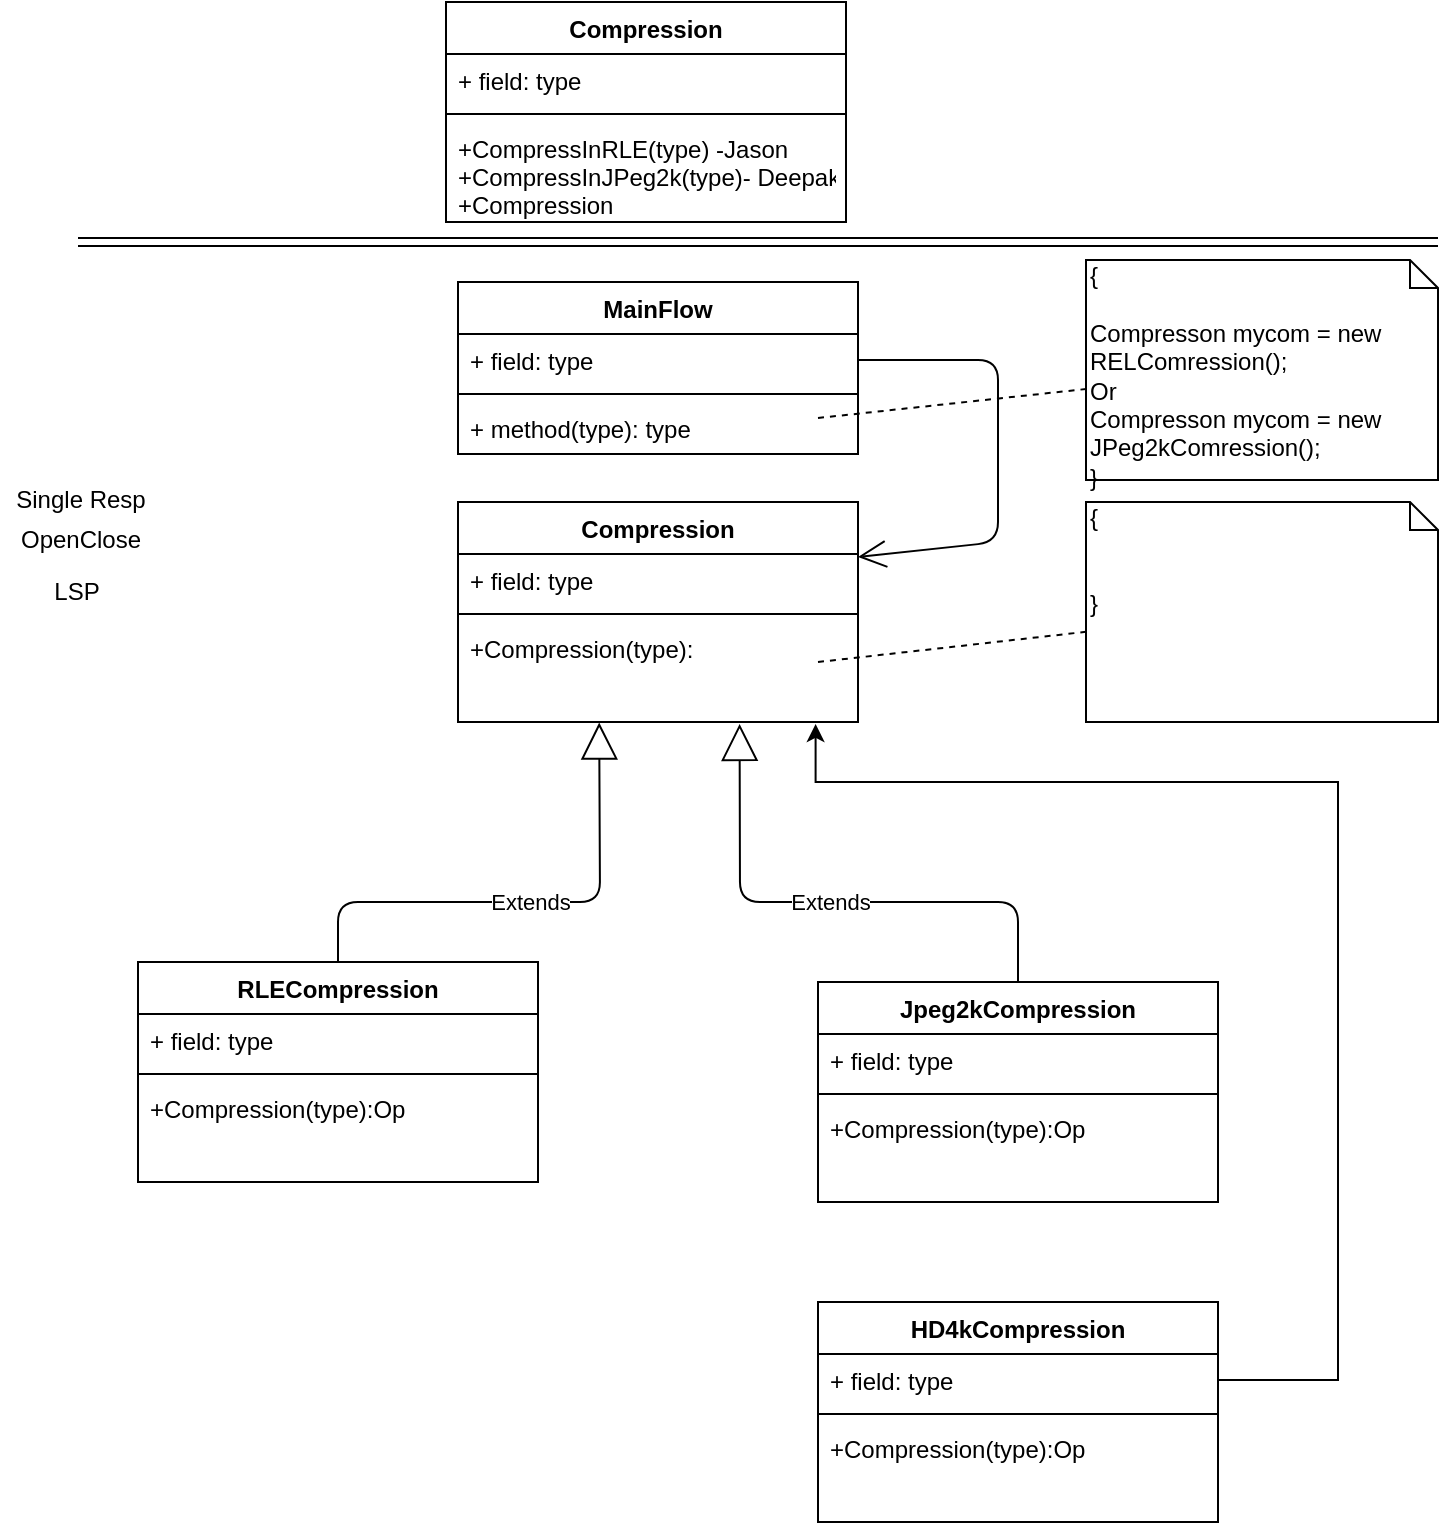 <mxfile version="13.0.3" type="device" pages="11"><diagram id="C5RBs43oDa-KdzZeNtuy" name="Strategy Crude"><mxGraphModel dx="1326" dy="806" grid="1" gridSize="10" guides="1" tooltips="1" connect="1" arrows="1" fold="1" page="1" pageScale="1" pageWidth="827" pageHeight="1169" math="0" shadow="0"><root><mxCell id="WIyWlLk6GJQsqaUBKTNV-0"/><mxCell id="WIyWlLk6GJQsqaUBKTNV-1" parent="WIyWlLk6GJQsqaUBKTNV-0"/><mxCell id="UyFNmAxrGAK2qXgRrocN-16" value="RLECompression" style="swimlane;fontStyle=1;align=center;verticalAlign=top;childLayout=stackLayout;horizontal=1;startSize=26;horizontalStack=0;resizeParent=1;resizeParentMax=0;resizeLast=0;collapsible=1;marginBottom=0;" parent="WIyWlLk6GJQsqaUBKTNV-1" vertex="1"><mxGeometry x="160" y="510" width="200" height="110" as="geometry"/></mxCell><mxCell id="UyFNmAxrGAK2qXgRrocN-17" value="+ field: type" style="text;strokeColor=none;fillColor=none;align=left;verticalAlign=top;spacingLeft=4;spacingRight=4;overflow=hidden;rotatable=0;points=[[0,0.5],[1,0.5]];portConstraint=eastwest;" parent="UyFNmAxrGAK2qXgRrocN-16" vertex="1"><mxGeometry y="26" width="200" height="26" as="geometry"/></mxCell><mxCell id="UyFNmAxrGAK2qXgRrocN-18" value="" style="line;strokeWidth=1;fillColor=none;align=left;verticalAlign=middle;spacingTop=-1;spacingLeft=3;spacingRight=3;rotatable=0;labelPosition=right;points=[];portConstraint=eastwest;" parent="UyFNmAxrGAK2qXgRrocN-16" vertex="1"><mxGeometry y="52" width="200" height="8" as="geometry"/></mxCell><mxCell id="UyFNmAxrGAK2qXgRrocN-19" value="+Compression(type):Op" style="text;strokeColor=none;fillColor=none;align=left;verticalAlign=top;spacingLeft=4;spacingRight=4;overflow=hidden;rotatable=0;points=[[0,0.5],[1,0.5]];portConstraint=eastwest;" parent="UyFNmAxrGAK2qXgRrocN-16" vertex="1"><mxGeometry y="60" width="200" height="50" as="geometry"/></mxCell><mxCell id="UyFNmAxrGAK2qXgRrocN-12" value="Jpeg2kCompression" style="swimlane;fontStyle=1;align=center;verticalAlign=top;childLayout=stackLayout;horizontal=1;startSize=26;horizontalStack=0;resizeParent=1;resizeParentMax=0;resizeLast=0;collapsible=1;marginBottom=0;" parent="WIyWlLk6GJQsqaUBKTNV-1" vertex="1"><mxGeometry x="500" y="520" width="200" height="110" as="geometry"/></mxCell><mxCell id="UyFNmAxrGAK2qXgRrocN-13" value="+ field: type" style="text;strokeColor=none;fillColor=none;align=left;verticalAlign=top;spacingLeft=4;spacingRight=4;overflow=hidden;rotatable=0;points=[[0,0.5],[1,0.5]];portConstraint=eastwest;" parent="UyFNmAxrGAK2qXgRrocN-12" vertex="1"><mxGeometry y="26" width="200" height="26" as="geometry"/></mxCell><mxCell id="UyFNmAxrGAK2qXgRrocN-14" value="" style="line;strokeWidth=1;fillColor=none;align=left;verticalAlign=middle;spacingTop=-1;spacingLeft=3;spacingRight=3;rotatable=0;labelPosition=right;points=[];portConstraint=eastwest;" parent="UyFNmAxrGAK2qXgRrocN-12" vertex="1"><mxGeometry y="52" width="200" height="8" as="geometry"/></mxCell><mxCell id="UyFNmAxrGAK2qXgRrocN-15" value="+Compression(type):Op" style="text;strokeColor=none;fillColor=none;align=left;verticalAlign=top;spacingLeft=4;spacingRight=4;overflow=hidden;rotatable=0;points=[[0,0.5],[1,0.5]];portConstraint=eastwest;" parent="UyFNmAxrGAK2qXgRrocN-12" vertex="1"><mxGeometry y="60" width="200" height="50" as="geometry"/></mxCell><mxCell id="UyFNmAxrGAK2qXgRrocN-20" value="{&lt;br&gt;&lt;br&gt;&lt;br&gt;}" style="shape=note;whiteSpace=wrap;html=1;size=14;verticalAlign=top;align=left;spacingTop=-6;" parent="WIyWlLk6GJQsqaUBKTNV-1" vertex="1"><mxGeometry x="634" y="280" width="176" height="110" as="geometry"/></mxCell><mxCell id="UyFNmAxrGAK2qXgRrocN-21" value="" style="endArrow=none;dashed=1;html=1;exitX=0.9;exitY=0.4;exitDx=0;exitDy=0;exitPerimeter=0;" parent="WIyWlLk6GJQsqaUBKTNV-1" source="UyFNmAxrGAK2qXgRrocN-11" target="UyFNmAxrGAK2qXgRrocN-20" edge="1"><mxGeometry width="50" height="50" relative="1" as="geometry"><mxPoint x="560" y="340" as="sourcePoint"/><mxPoint x="610" y="290" as="targetPoint"/></mxGeometry></mxCell><mxCell id="UyFNmAxrGAK2qXgRrocN-8" value="Compression" style="swimlane;fontStyle=1;align=center;verticalAlign=top;childLayout=stackLayout;horizontal=1;startSize=26;horizontalStack=0;resizeParent=1;resizeParentMax=0;resizeLast=0;collapsible=1;marginBottom=0;" parent="WIyWlLk6GJQsqaUBKTNV-1" vertex="1"><mxGeometry x="320" y="280" width="200" height="110" as="geometry"/></mxCell><mxCell id="UyFNmAxrGAK2qXgRrocN-9" value="+ field: type" style="text;strokeColor=none;fillColor=none;align=left;verticalAlign=top;spacingLeft=4;spacingRight=4;overflow=hidden;rotatable=0;points=[[0,0.5],[1,0.5]];portConstraint=eastwest;" parent="UyFNmAxrGAK2qXgRrocN-8" vertex="1"><mxGeometry y="26" width="200" height="26" as="geometry"/></mxCell><mxCell id="UyFNmAxrGAK2qXgRrocN-10" value="" style="line;strokeWidth=1;fillColor=none;align=left;verticalAlign=middle;spacingTop=-1;spacingLeft=3;spacingRight=3;rotatable=0;labelPosition=right;points=[];portConstraint=eastwest;" parent="UyFNmAxrGAK2qXgRrocN-8" vertex="1"><mxGeometry y="52" width="200" height="8" as="geometry"/></mxCell><mxCell id="UyFNmAxrGAK2qXgRrocN-11" value="+Compression(type):" style="text;strokeColor=none;fillColor=none;align=left;verticalAlign=top;spacingLeft=4;spacingRight=4;overflow=hidden;rotatable=0;points=[[0,0.5],[1,0.5]];portConstraint=eastwest;" parent="UyFNmAxrGAK2qXgRrocN-8" vertex="1"><mxGeometry y="60" width="200" height="50" as="geometry"/></mxCell><mxCell id="UyFNmAxrGAK2qXgRrocN-0" value="Compression" style="swimlane;fontStyle=1;align=center;verticalAlign=top;childLayout=stackLayout;horizontal=1;startSize=26;horizontalStack=0;resizeParent=1;resizeParentMax=0;resizeLast=0;collapsible=1;marginBottom=0;" parent="WIyWlLk6GJQsqaUBKTNV-1" vertex="1"><mxGeometry x="314" y="30" width="200" height="110" as="geometry"/></mxCell><mxCell id="UyFNmAxrGAK2qXgRrocN-1" value="+ field: type" style="text;strokeColor=none;fillColor=none;align=left;verticalAlign=top;spacingLeft=4;spacingRight=4;overflow=hidden;rotatable=0;points=[[0,0.5],[1,0.5]];portConstraint=eastwest;" parent="UyFNmAxrGAK2qXgRrocN-0" vertex="1"><mxGeometry y="26" width="200" height="26" as="geometry"/></mxCell><mxCell id="UyFNmAxrGAK2qXgRrocN-2" value="" style="line;strokeWidth=1;fillColor=none;align=left;verticalAlign=middle;spacingTop=-1;spacingLeft=3;spacingRight=3;rotatable=0;labelPosition=right;points=[];portConstraint=eastwest;" parent="UyFNmAxrGAK2qXgRrocN-0" vertex="1"><mxGeometry y="52" width="200" height="8" as="geometry"/></mxCell><mxCell id="UyFNmAxrGAK2qXgRrocN-3" value="+CompressInRLE(type) -Jason&#10;+CompressInJPeg2k(type)- Deepak&#10;+Compression" style="text;strokeColor=none;fillColor=none;align=left;verticalAlign=top;spacingLeft=4;spacingRight=4;overflow=hidden;rotatable=0;points=[[0,0.5],[1,0.5]];portConstraint=eastwest;" parent="UyFNmAxrGAK2qXgRrocN-0" vertex="1"><mxGeometry y="60" width="200" height="50" as="geometry"/></mxCell><mxCell id="UyFNmAxrGAK2qXgRrocN-22" value="OpenClose" style="text;html=1;align=center;verticalAlign=middle;resizable=0;points=[];autosize=1;" parent="WIyWlLk6GJQsqaUBKTNV-1" vertex="1"><mxGeometry x="91" y="289" width="80" height="20" as="geometry"/></mxCell><mxCell id="UyFNmAxrGAK2qXgRrocN-23" value="Extends" style="endArrow=block;endSize=16;endFill=0;html=1;exitX=0.5;exitY=0;exitDx=0;exitDy=0;entryX=0.353;entryY=1.005;entryDx=0;entryDy=0;entryPerimeter=0;" parent="WIyWlLk6GJQsqaUBKTNV-1" source="UyFNmAxrGAK2qXgRrocN-16" target="UyFNmAxrGAK2qXgRrocN-11" edge="1"><mxGeometry width="160" relative="1" as="geometry"><mxPoint x="250" y="480" as="sourcePoint"/><mxPoint x="410" y="480" as="targetPoint"/><Array as="points"><mxPoint x="260" y="480"/><mxPoint x="391" y="480"/></Array></mxGeometry></mxCell><mxCell id="UyFNmAxrGAK2qXgRrocN-24" value="Extends" style="endArrow=block;endSize=16;endFill=0;html=1;exitX=0.5;exitY=0;exitDx=0;exitDy=0;entryX=0.704;entryY=1.019;entryDx=0;entryDy=0;entryPerimeter=0;" parent="WIyWlLk6GJQsqaUBKTNV-1" source="UyFNmAxrGAK2qXgRrocN-12" target="UyFNmAxrGAK2qXgRrocN-11" edge="1"><mxGeometry width="160" relative="1" as="geometry"><mxPoint x="344" y="520" as="sourcePoint"/><mxPoint x="500" y="402" as="targetPoint"/><Array as="points"><mxPoint x="600" y="480"/><mxPoint x="461" y="480"/></Array></mxGeometry></mxCell><mxCell id="UyFNmAxrGAK2qXgRrocN-25" value="MainFlow" style="swimlane;fontStyle=1;align=center;verticalAlign=top;childLayout=stackLayout;horizontal=1;startSize=26;horizontalStack=0;resizeParent=1;resizeParentMax=0;resizeLast=0;collapsible=1;marginBottom=0;" parent="WIyWlLk6GJQsqaUBKTNV-1" vertex="1"><mxGeometry x="320" y="170" width="200" height="86" as="geometry"/></mxCell><mxCell id="UyFNmAxrGAK2qXgRrocN-26" value="+ field: type" style="text;strokeColor=none;fillColor=none;align=left;verticalAlign=top;spacingLeft=4;spacingRight=4;overflow=hidden;rotatable=0;points=[[0,0.5],[1,0.5]];portConstraint=eastwest;" parent="UyFNmAxrGAK2qXgRrocN-25" vertex="1"><mxGeometry y="26" width="200" height="26" as="geometry"/></mxCell><mxCell id="UyFNmAxrGAK2qXgRrocN-27" value="" style="line;strokeWidth=1;fillColor=none;align=left;verticalAlign=middle;spacingTop=-1;spacingLeft=3;spacingRight=3;rotatable=0;labelPosition=right;points=[];portConstraint=eastwest;" parent="UyFNmAxrGAK2qXgRrocN-25" vertex="1"><mxGeometry y="52" width="200" height="8" as="geometry"/></mxCell><mxCell id="UyFNmAxrGAK2qXgRrocN-28" value="+ method(type): type" style="text;strokeColor=none;fillColor=none;align=left;verticalAlign=top;spacingLeft=4;spacingRight=4;overflow=hidden;rotatable=0;points=[[0,0.5],[1,0.5]];portConstraint=eastwest;" parent="UyFNmAxrGAK2qXgRrocN-25" vertex="1"><mxGeometry y="60" width="200" height="26" as="geometry"/></mxCell><mxCell id="UyFNmAxrGAK2qXgRrocN-29" value="" style="endArrow=open;endFill=1;endSize=12;html=1;exitX=1;exitY=0.5;exitDx=0;exitDy=0;entryX=1;entryY=0.25;entryDx=0;entryDy=0;" parent="WIyWlLk6GJQsqaUBKTNV-1" source="UyFNmAxrGAK2qXgRrocN-26" target="UyFNmAxrGAK2qXgRrocN-8" edge="1"><mxGeometry width="160" relative="1" as="geometry"><mxPoint x="540" y="430" as="sourcePoint"/><mxPoint x="700" y="430" as="targetPoint"/><Array as="points"><mxPoint x="590" y="209"/><mxPoint x="590" y="250"/><mxPoint x="590" y="300"/></Array></mxGeometry></mxCell><mxCell id="UyFNmAxrGAK2qXgRrocN-30" value="" style="shape=link;html=1;" parent="WIyWlLk6GJQsqaUBKTNV-1" edge="1"><mxGeometry width="50" height="50" relative="1" as="geometry"><mxPoint x="130" y="150" as="sourcePoint"/><mxPoint x="810" y="150" as="targetPoint"/></mxGeometry></mxCell><mxCell id="UyFNmAxrGAK2qXgRrocN-31" value="Single Resp" style="text;html=1;align=center;verticalAlign=middle;resizable=0;points=[];autosize=1;" parent="WIyWlLk6GJQsqaUBKTNV-1" vertex="1"><mxGeometry x="91" y="269" width="80" height="20" as="geometry"/></mxCell><mxCell id="UyFNmAxrGAK2qXgRrocN-32" value="LSP" style="text;html=1;align=center;verticalAlign=middle;resizable=0;points=[];autosize=1;" parent="WIyWlLk6GJQsqaUBKTNV-1" vertex="1"><mxGeometry x="109" y="315" width="40" height="20" as="geometry"/></mxCell><mxCell id="UyFNmAxrGAK2qXgRrocN-33" value="{&lt;br&gt;&lt;br&gt;Compresson mycom = new RELComression();&lt;br&gt;Or&lt;br&gt;Compresson mycom = new JPeg2kComression();&lt;br&gt;}" style="shape=note;whiteSpace=wrap;html=1;size=14;verticalAlign=top;align=left;spacingTop=-6;" parent="WIyWlLk6GJQsqaUBKTNV-1" vertex="1"><mxGeometry x="634" y="159" width="176" height="110" as="geometry"/></mxCell><mxCell id="UyFNmAxrGAK2qXgRrocN-34" value="" style="endArrow=none;dashed=1;html=1;exitX=0.9;exitY=0.4;exitDx=0;exitDy=0;exitPerimeter=0;" parent="WIyWlLk6GJQsqaUBKTNV-1" target="UyFNmAxrGAK2qXgRrocN-33" edge="1"><mxGeometry width="50" height="50" relative="1" as="geometry"><mxPoint x="500" y="238.0" as="sourcePoint"/><mxPoint x="610" y="168" as="targetPoint"/></mxGeometry></mxCell><mxCell id="UyFNmAxrGAK2qXgRrocN-35" value="HD4kCompression" style="swimlane;fontStyle=1;align=center;verticalAlign=top;childLayout=stackLayout;horizontal=1;startSize=26;horizontalStack=0;resizeParent=1;resizeParentMax=0;resizeLast=0;collapsible=1;marginBottom=0;" parent="WIyWlLk6GJQsqaUBKTNV-1" vertex="1"><mxGeometry x="500" y="680" width="200" height="110" as="geometry"/></mxCell><mxCell id="UyFNmAxrGAK2qXgRrocN-36" value="+ field: type" style="text;strokeColor=none;fillColor=none;align=left;verticalAlign=top;spacingLeft=4;spacingRight=4;overflow=hidden;rotatable=0;points=[[0,0.5],[1,0.5]];portConstraint=eastwest;" parent="UyFNmAxrGAK2qXgRrocN-35" vertex="1"><mxGeometry y="26" width="200" height="26" as="geometry"/></mxCell><mxCell id="UyFNmAxrGAK2qXgRrocN-37" value="" style="line;strokeWidth=1;fillColor=none;align=left;verticalAlign=middle;spacingTop=-1;spacingLeft=3;spacingRight=3;rotatable=0;labelPosition=right;points=[];portConstraint=eastwest;" parent="UyFNmAxrGAK2qXgRrocN-35" vertex="1"><mxGeometry y="52" width="200" height="8" as="geometry"/></mxCell><mxCell id="UyFNmAxrGAK2qXgRrocN-38" value="+Compression(type):Op" style="text;strokeColor=none;fillColor=none;align=left;verticalAlign=top;spacingLeft=4;spacingRight=4;overflow=hidden;rotatable=0;points=[[0,0.5],[1,0.5]];portConstraint=eastwest;" parent="UyFNmAxrGAK2qXgRrocN-35" vertex="1"><mxGeometry y="60" width="200" height="50" as="geometry"/></mxCell><mxCell id="UyFNmAxrGAK2qXgRrocN-39" style="edgeStyle=orthogonalEdgeStyle;rounded=0;orthogonalLoop=1;jettySize=auto;html=1;exitX=1;exitY=0.5;exitDx=0;exitDy=0;entryX=0.894;entryY=1.019;entryDx=0;entryDy=0;entryPerimeter=0;" parent="WIyWlLk6GJQsqaUBKTNV-1" source="UyFNmAxrGAK2qXgRrocN-36" target="UyFNmAxrGAK2qXgRrocN-11" edge="1"><mxGeometry relative="1" as="geometry"><Array as="points"><mxPoint x="760" y="719"/><mxPoint x="760" y="420"/><mxPoint x="499" y="420"/></Array></mxGeometry></mxCell></root></mxGraphModel></diagram><diagram id="YFiElcABJxvxRYvA3Sm0" name="Strategy Pattern"><mxGraphModel dx="1326" dy="806" grid="1" gridSize="10" guides="1" tooltips="1" connect="1" arrows="1" fold="1" page="1" pageScale="1" pageWidth="850" pageHeight="1100" math="0" shadow="0"><root><mxCell id="v7e8qC0sX4YPehSz3GL2-0"/><mxCell id="v7e8qC0sX4YPehSz3GL2-1" parent="v7e8qC0sX4YPehSz3GL2-0"/><mxCell id="armtkc246ZQa-txI5I_c-0" value="RLECompression" style="swimlane;fontStyle=1;align=center;verticalAlign=top;childLayout=stackLayout;horizontal=1;startSize=26;horizontalStack=0;resizeParent=1;resizeParentMax=0;resizeLast=0;collapsible=1;marginBottom=0;" parent="v7e8qC0sX4YPehSz3GL2-1" vertex="1"><mxGeometry x="160" y="510" width="200" height="110" as="geometry"/></mxCell><mxCell id="armtkc246ZQa-txI5I_c-1" value="+ field: type" style="text;strokeColor=none;fillColor=none;align=left;verticalAlign=top;spacingLeft=4;spacingRight=4;overflow=hidden;rotatable=0;points=[[0,0.5],[1,0.5]];portConstraint=eastwest;" parent="armtkc246ZQa-txI5I_c-0" vertex="1"><mxGeometry y="26" width="200" height="26" as="geometry"/></mxCell><mxCell id="armtkc246ZQa-txI5I_c-2" value="" style="line;strokeWidth=1;fillColor=none;align=left;verticalAlign=middle;spacingTop=-1;spacingLeft=3;spacingRight=3;rotatable=0;labelPosition=right;points=[];portConstraint=eastwest;" parent="armtkc246ZQa-txI5I_c-0" vertex="1"><mxGeometry y="52" width="200" height="8" as="geometry"/></mxCell><mxCell id="armtkc246ZQa-txI5I_c-3" value="+Compression(type):Op" style="text;strokeColor=none;fillColor=none;align=left;verticalAlign=top;spacingLeft=4;spacingRight=4;overflow=hidden;rotatable=0;points=[[0,0.5],[1,0.5]];portConstraint=eastwest;" parent="armtkc246ZQa-txI5I_c-0" vertex="1"><mxGeometry y="60" width="200" height="50" as="geometry"/></mxCell><mxCell id="armtkc246ZQa-txI5I_c-4" value="Jpeg2kCompression" style="swimlane;fontStyle=1;align=center;verticalAlign=top;childLayout=stackLayout;horizontal=1;startSize=26;horizontalStack=0;resizeParent=1;resizeParentMax=0;resizeLast=0;collapsible=1;marginBottom=0;" parent="v7e8qC0sX4YPehSz3GL2-1" vertex="1"><mxGeometry x="500" y="520" width="200" height="110" as="geometry"/></mxCell><mxCell id="armtkc246ZQa-txI5I_c-5" value="+ field: type" style="text;strokeColor=none;fillColor=none;align=left;verticalAlign=top;spacingLeft=4;spacingRight=4;overflow=hidden;rotatable=0;points=[[0,0.5],[1,0.5]];portConstraint=eastwest;" parent="armtkc246ZQa-txI5I_c-4" vertex="1"><mxGeometry y="26" width="200" height="26" as="geometry"/></mxCell><mxCell id="armtkc246ZQa-txI5I_c-6" value="" style="line;strokeWidth=1;fillColor=none;align=left;verticalAlign=middle;spacingTop=-1;spacingLeft=3;spacingRight=3;rotatable=0;labelPosition=right;points=[];portConstraint=eastwest;" parent="armtkc246ZQa-txI5I_c-4" vertex="1"><mxGeometry y="52" width="200" height="8" as="geometry"/></mxCell><mxCell id="armtkc246ZQa-txI5I_c-7" value="+Compression(type):Op" style="text;strokeColor=none;fillColor=none;align=left;verticalAlign=top;spacingLeft=4;spacingRight=4;overflow=hidden;rotatable=0;points=[[0,0.5],[1,0.5]];portConstraint=eastwest;" parent="armtkc246ZQa-txI5I_c-4" vertex="1"><mxGeometry y="60" width="200" height="50" as="geometry"/></mxCell><mxCell id="armtkc246ZQa-txI5I_c-8" value="{&lt;br&gt;&lt;br&gt;&lt;br&gt;}" style="shape=note;whiteSpace=wrap;html=1;size=14;verticalAlign=top;align=left;spacingTop=-6;" parent="v7e8qC0sX4YPehSz3GL2-1" vertex="1"><mxGeometry x="634" y="280" width="176" height="110" as="geometry"/></mxCell><mxCell id="armtkc246ZQa-txI5I_c-9" value="" style="endArrow=none;dashed=1;html=1;exitX=0.9;exitY=0.4;exitDx=0;exitDy=0;exitPerimeter=0;" parent="v7e8qC0sX4YPehSz3GL2-1" source="armtkc246ZQa-txI5I_c-13" target="armtkc246ZQa-txI5I_c-8" edge="1"><mxGeometry width="50" height="50" relative="1" as="geometry"><mxPoint x="560" y="340" as="sourcePoint"/><mxPoint x="610" y="290" as="targetPoint"/></mxGeometry></mxCell><mxCell id="armtkc246ZQa-txI5I_c-10" value="&lt;&lt;Interface&gt;&gt;&#10;ICompression" style="swimlane;fontStyle=1;align=center;verticalAlign=top;childLayout=stackLayout;horizontal=1;startSize=26;horizontalStack=0;resizeParent=1;resizeParentMax=0;resizeLast=0;collapsible=1;marginBottom=0;" parent="v7e8qC0sX4YPehSz3GL2-1" vertex="1"><mxGeometry x="320" y="270" width="200" height="110" as="geometry"/></mxCell><mxCell id="armtkc246ZQa-txI5I_c-11" value="+ field: type" style="text;strokeColor=none;fillColor=none;align=left;verticalAlign=top;spacingLeft=4;spacingRight=4;overflow=hidden;rotatable=0;points=[[0,0.5],[1,0.5]];portConstraint=eastwest;" parent="armtkc246ZQa-txI5I_c-10" vertex="1"><mxGeometry y="26" width="200" height="26" as="geometry"/></mxCell><mxCell id="armtkc246ZQa-txI5I_c-12" value="" style="line;strokeWidth=1;fillColor=none;align=left;verticalAlign=middle;spacingTop=-1;spacingLeft=3;spacingRight=3;rotatable=0;labelPosition=right;points=[];portConstraint=eastwest;" parent="armtkc246ZQa-txI5I_c-10" vertex="1"><mxGeometry y="52" width="200" height="8" as="geometry"/></mxCell><mxCell id="armtkc246ZQa-txI5I_c-13" value="+Compression(type):" style="text;strokeColor=none;fillColor=none;align=left;verticalAlign=top;spacingLeft=4;spacingRight=4;overflow=hidden;rotatable=0;points=[[0,0.5],[1,0.5]];portConstraint=eastwest;" parent="armtkc246ZQa-txI5I_c-10" vertex="1"><mxGeometry y="60" width="200" height="50" as="geometry"/></mxCell><mxCell id="armtkc246ZQa-txI5I_c-14" value="OpenClose" style="text;html=1;align=center;verticalAlign=middle;resizable=0;points=[];autosize=1;" parent="v7e8qC0sX4YPehSz3GL2-1" vertex="1"><mxGeometry x="91" y="289" width="80" height="20" as="geometry"/></mxCell><mxCell id="armtkc246ZQa-txI5I_c-17" value="MainFlow" style="swimlane;fontStyle=1;align=center;verticalAlign=top;childLayout=stackLayout;horizontal=1;startSize=26;horizontalStack=0;resizeParent=1;resizeParentMax=0;resizeLast=0;collapsible=1;marginBottom=0;" parent="v7e8qC0sX4YPehSz3GL2-1" vertex="1"><mxGeometry x="320" y="170" width="200" height="86" as="geometry"/></mxCell><mxCell id="armtkc246ZQa-txI5I_c-18" value="+ field: type" style="text;strokeColor=none;fillColor=none;align=left;verticalAlign=top;spacingLeft=4;spacingRight=4;overflow=hidden;rotatable=0;points=[[0,0.5],[1,0.5]];portConstraint=eastwest;" parent="armtkc246ZQa-txI5I_c-17" vertex="1"><mxGeometry y="26" width="200" height="26" as="geometry"/></mxCell><mxCell id="armtkc246ZQa-txI5I_c-19" value="" style="line;strokeWidth=1;fillColor=none;align=left;verticalAlign=middle;spacingTop=-1;spacingLeft=3;spacingRight=3;rotatable=0;labelPosition=right;points=[];portConstraint=eastwest;" parent="armtkc246ZQa-txI5I_c-17" vertex="1"><mxGeometry y="52" width="200" height="8" as="geometry"/></mxCell><mxCell id="armtkc246ZQa-txI5I_c-20" value="+ method(type): type" style="text;strokeColor=none;fillColor=none;align=left;verticalAlign=top;spacingLeft=4;spacingRight=4;overflow=hidden;rotatable=0;points=[[0,0.5],[1,0.5]];portConstraint=eastwest;" parent="armtkc246ZQa-txI5I_c-17" vertex="1"><mxGeometry y="60" width="200" height="26" as="geometry"/></mxCell><mxCell id="armtkc246ZQa-txI5I_c-21" value="" style="endArrow=open;endFill=1;endSize=12;html=1;exitX=1;exitY=0.5;exitDx=0;exitDy=0;entryX=1;entryY=0.25;entryDx=0;entryDy=0;" parent="v7e8qC0sX4YPehSz3GL2-1" source="armtkc246ZQa-txI5I_c-18" target="armtkc246ZQa-txI5I_c-10" edge="1"><mxGeometry width="160" relative="1" as="geometry"><mxPoint x="540" y="430" as="sourcePoint"/><mxPoint x="700" y="430" as="targetPoint"/><Array as="points"><mxPoint x="590" y="209"/><mxPoint x="590" y="250"/><mxPoint x="590" y="300"/></Array></mxGeometry></mxCell><mxCell id="armtkc246ZQa-txI5I_c-22" value="Single Resp" style="text;html=1;align=center;verticalAlign=middle;resizable=0;points=[];autosize=1;" parent="v7e8qC0sX4YPehSz3GL2-1" vertex="1"><mxGeometry x="91" y="269" width="80" height="20" as="geometry"/></mxCell><mxCell id="armtkc246ZQa-txI5I_c-23" value="LSP" style="text;html=1;align=center;verticalAlign=middle;resizable=0;points=[];autosize=1;" parent="v7e8qC0sX4YPehSz3GL2-1" vertex="1"><mxGeometry x="100" y="315" width="40" height="20" as="geometry"/></mxCell><mxCell id="armtkc246ZQa-txI5I_c-24" value="{&lt;br&gt;&lt;br&gt;ICompresson mycom = new RELComression();&lt;br&gt;Or&lt;br&gt;ICompresson mycom = new JPeg2kComression();&lt;br&gt;}" style="shape=note;whiteSpace=wrap;html=1;size=14;verticalAlign=top;align=left;spacingTop=-6;" parent="v7e8qC0sX4YPehSz3GL2-1" vertex="1"><mxGeometry x="634" y="159" width="176" height="110" as="geometry"/></mxCell><mxCell id="armtkc246ZQa-txI5I_c-25" value="" style="endArrow=none;dashed=1;html=1;exitX=0.9;exitY=0.4;exitDx=0;exitDy=0;exitPerimeter=0;" parent="v7e8qC0sX4YPehSz3GL2-1" target="armtkc246ZQa-txI5I_c-24" edge="1"><mxGeometry width="50" height="50" relative="1" as="geometry"><mxPoint x="500" y="238.0" as="sourcePoint"/><mxPoint x="610" y="168" as="targetPoint"/></mxGeometry></mxCell><mxCell id="armtkc246ZQa-txI5I_c-26" value="HD4kCompression" style="swimlane;fontStyle=1;align=center;verticalAlign=top;childLayout=stackLayout;horizontal=1;startSize=26;horizontalStack=0;resizeParent=1;resizeParentMax=0;resizeLast=0;collapsible=1;marginBottom=0;" parent="v7e8qC0sX4YPehSz3GL2-1" vertex="1"><mxGeometry x="500" y="680" width="200" height="110" as="geometry"/></mxCell><mxCell id="armtkc246ZQa-txI5I_c-27" value="+ field: type" style="text;strokeColor=none;fillColor=none;align=left;verticalAlign=top;spacingLeft=4;spacingRight=4;overflow=hidden;rotatable=0;points=[[0,0.5],[1,0.5]];portConstraint=eastwest;" parent="armtkc246ZQa-txI5I_c-26" vertex="1"><mxGeometry y="26" width="200" height="26" as="geometry"/></mxCell><mxCell id="armtkc246ZQa-txI5I_c-28" value="" style="line;strokeWidth=1;fillColor=none;align=left;verticalAlign=middle;spacingTop=-1;spacingLeft=3;spacingRight=3;rotatable=0;labelPosition=right;points=[];portConstraint=eastwest;" parent="armtkc246ZQa-txI5I_c-26" vertex="1"><mxGeometry y="52" width="200" height="8" as="geometry"/></mxCell><mxCell id="armtkc246ZQa-txI5I_c-29" value="+Compression(type):Op" style="text;strokeColor=none;fillColor=none;align=left;verticalAlign=top;spacingLeft=4;spacingRight=4;overflow=hidden;rotatable=0;points=[[0,0.5],[1,0.5]];portConstraint=eastwest;" parent="armtkc246ZQa-txI5I_c-26" vertex="1"><mxGeometry y="60" width="200" height="50" as="geometry"/></mxCell><mxCell id="armtkc246ZQa-txI5I_c-31" value="" style="endArrow=block;dashed=1;endFill=0;endSize=12;html=1;exitX=0.42;exitY=0;exitDx=0;exitDy=0;exitPerimeter=0;entryX=0.205;entryY=1;entryDx=0;entryDy=0;entryPerimeter=0;" parent="v7e8qC0sX4YPehSz3GL2-1" source="armtkc246ZQa-txI5I_c-0" target="armtkc246ZQa-txI5I_c-13" edge="1"><mxGeometry width="160" relative="1" as="geometry"><mxPoint x="230" y="480" as="sourcePoint"/><mxPoint x="390" y="480" as="targetPoint"/><Array as="points"><mxPoint x="244" y="470"/><mxPoint x="360" y="470"/></Array></mxGeometry></mxCell><mxCell id="armtkc246ZQa-txI5I_c-32" value="" style="endArrow=block;dashed=1;endFill=0;endSize=12;html=1;exitX=0.5;exitY=0;exitDx=0;exitDy=0;entryX=0.63;entryY=1.04;entryDx=0;entryDy=0;entryPerimeter=0;" parent="v7e8qC0sX4YPehSz3GL2-1" source="armtkc246ZQa-txI5I_c-4" target="armtkc246ZQa-txI5I_c-13" edge="1"><mxGeometry width="160" relative="1" as="geometry"><mxPoint x="330" y="510" as="sourcePoint"/><mxPoint x="447" y="390" as="targetPoint"/><Array as="points"><mxPoint x="600" y="470"/><mxPoint x="446" y="470"/></Array></mxGeometry></mxCell><mxCell id="armtkc246ZQa-txI5I_c-33" value="" style="endArrow=block;dashed=1;endFill=0;endSize=12;html=1;exitX=1.015;exitY=0.923;exitDx=0;exitDy=0;entryX=0.85;entryY=1.08;entryDx=0;entryDy=0;entryPerimeter=0;exitPerimeter=0;" parent="v7e8qC0sX4YPehSz3GL2-1" source="armtkc246ZQa-txI5I_c-27" target="armtkc246ZQa-txI5I_c-13" edge="1"><mxGeometry width="160" relative="1" as="geometry"><mxPoint x="610" y="530" as="sourcePoint"/><mxPoint x="457" y="400" as="targetPoint"/><Array as="points"><mxPoint x="760" y="730"/><mxPoint x="760" y="520"/><mxPoint x="760" y="440"/></Array></mxGeometry></mxCell><mxCell id="armtkc246ZQa-txI5I_c-34" value="{&lt;br&gt;&lt;br&gt;ICompresson mycom = new RELComression();&lt;br&gt;Or&lt;br&gt;ICompresson mycom = new JPeg2kComression();&lt;br&gt;&lt;br&gt;&lt;br&gt;...&lt;br&gt;...&lt;br&gt;..&lt;br&gt;&lt;br&gt;mycom.Compression()&lt;br&gt;}" style="shape=note;whiteSpace=wrap;html=1;size=14;verticalAlign=top;align=left;spacingTop=-6;" parent="v7e8qC0sX4YPehSz3GL2-1" vertex="1"><mxGeometry x="91" y="680" width="279" height="260" as="geometry"/></mxCell><mxCell id="armtkc246ZQa-txI5I_c-35" value="HD4kCompression" style="swimlane;fontStyle=1;align=center;verticalAlign=top;childLayout=stackLayout;horizontal=1;startSize=26;horizontalStack=0;resizeParent=1;resizeParentMax=0;resizeLast=0;collapsible=1;marginBottom=0;" parent="v7e8qC0sX4YPehSz3GL2-1" vertex="1"><mxGeometry x="500" y="820" width="200" height="110" as="geometry"/></mxCell><mxCell id="armtkc246ZQa-txI5I_c-36" value="+ field: type" style="text;strokeColor=none;fillColor=none;align=left;verticalAlign=top;spacingLeft=4;spacingRight=4;overflow=hidden;rotatable=0;points=[[0,0.5],[1,0.5]];portConstraint=eastwest;" parent="armtkc246ZQa-txI5I_c-35" vertex="1"><mxGeometry y="26" width="200" height="26" as="geometry"/></mxCell><mxCell id="armtkc246ZQa-txI5I_c-37" value="" style="line;strokeWidth=1;fillColor=none;align=left;verticalAlign=middle;spacingTop=-1;spacingLeft=3;spacingRight=3;rotatable=0;labelPosition=right;points=[];portConstraint=eastwest;" parent="armtkc246ZQa-txI5I_c-35" vertex="1"><mxGeometry y="52" width="200" height="8" as="geometry"/></mxCell><mxCell id="armtkc246ZQa-txI5I_c-38" value="+Compression(type):Op" style="text;strokeColor=none;fillColor=none;align=left;verticalAlign=top;spacingLeft=4;spacingRight=4;overflow=hidden;rotatable=0;points=[[0,0.5],[1,0.5]];portConstraint=eastwest;" parent="armtkc246ZQa-txI5I_c-35" vertex="1"><mxGeometry y="60" width="200" height="50" as="geometry"/></mxCell><mxCell id="armtkc246ZQa-txI5I_c-39" value="Strategy Pattern" style="text;html=1;align=center;verticalAlign=middle;resizable=0;points=[];autosize=5;" parent="v7e8qC0sX4YPehSz3GL2-1" vertex="1"><mxGeometry x="370" y="50" width="100" height="20" as="geometry"/></mxCell></root></mxGraphModel></diagram><diagram id="y_yw7E4dYLAtsIAuyMNY" name="Composite Pattern"><mxGraphModel dx="1326" dy="806" grid="1" gridSize="10" guides="1" tooltips="1" connect="1" arrows="1" fold="1" page="1" pageScale="1" pageWidth="850" pageHeight="1100" math="0" shadow="0"><root><mxCell id="GtfLu_v3T6uehXB_jovA-0"/><mxCell id="GtfLu_v3T6uehXB_jovA-1" parent="GtfLu_v3T6uehXB_jovA-0"/><mxCell id="GtfLu_v3T6uehXB_jovA-2" value="RLECompression" style="swimlane;fontStyle=1;align=center;verticalAlign=top;childLayout=stackLayout;horizontal=1;startSize=26;horizontalStack=0;resizeParent=1;resizeParentMax=0;resizeLast=0;collapsible=1;marginBottom=0;" parent="GtfLu_v3T6uehXB_jovA-1" vertex="1"><mxGeometry x="160" y="510" width="200" height="110" as="geometry"/></mxCell><mxCell id="GtfLu_v3T6uehXB_jovA-3" value="+ field: type" style="text;strokeColor=none;fillColor=none;align=left;verticalAlign=top;spacingLeft=4;spacingRight=4;overflow=hidden;rotatable=0;points=[[0,0.5],[1,0.5]];portConstraint=eastwest;" parent="GtfLu_v3T6uehXB_jovA-2" vertex="1"><mxGeometry y="26" width="200" height="26" as="geometry"/></mxCell><mxCell id="GtfLu_v3T6uehXB_jovA-4" value="" style="line;strokeWidth=1;fillColor=none;align=left;verticalAlign=middle;spacingTop=-1;spacingLeft=3;spacingRight=3;rotatable=0;labelPosition=right;points=[];portConstraint=eastwest;" parent="GtfLu_v3T6uehXB_jovA-2" vertex="1"><mxGeometry y="52" width="200" height="8" as="geometry"/></mxCell><mxCell id="GtfLu_v3T6uehXB_jovA-5" value="+Compression(type):Op" style="text;strokeColor=none;fillColor=none;align=left;verticalAlign=top;spacingLeft=4;spacingRight=4;overflow=hidden;rotatable=0;points=[[0,0.5],[1,0.5]];portConstraint=eastwest;" parent="GtfLu_v3T6uehXB_jovA-2" vertex="1"><mxGeometry y="60" width="200" height="50" as="geometry"/></mxCell><mxCell id="GtfLu_v3T6uehXB_jovA-6" value="Jpeg2kCompression" style="swimlane;fontStyle=1;align=center;verticalAlign=top;childLayout=stackLayout;horizontal=1;startSize=26;horizontalStack=0;resizeParent=1;resizeParentMax=0;resizeLast=0;collapsible=1;marginBottom=0;" parent="GtfLu_v3T6uehXB_jovA-1" vertex="1"><mxGeometry x="500" y="520" width="200" height="110" as="geometry"/></mxCell><mxCell id="GtfLu_v3T6uehXB_jovA-7" value="+ field: type" style="text;strokeColor=none;fillColor=none;align=left;verticalAlign=top;spacingLeft=4;spacingRight=4;overflow=hidden;rotatable=0;points=[[0,0.5],[1,0.5]];portConstraint=eastwest;" parent="GtfLu_v3T6uehXB_jovA-6" vertex="1"><mxGeometry y="26" width="200" height="26" as="geometry"/></mxCell><mxCell id="GtfLu_v3T6uehXB_jovA-8" value="" style="line;strokeWidth=1;fillColor=none;align=left;verticalAlign=middle;spacingTop=-1;spacingLeft=3;spacingRight=3;rotatable=0;labelPosition=right;points=[];portConstraint=eastwest;" parent="GtfLu_v3T6uehXB_jovA-6" vertex="1"><mxGeometry y="52" width="200" height="8" as="geometry"/></mxCell><mxCell id="GtfLu_v3T6uehXB_jovA-9" value="+Compression(type):Op" style="text;strokeColor=none;fillColor=none;align=left;verticalAlign=top;spacingLeft=4;spacingRight=4;overflow=hidden;rotatable=0;points=[[0,0.5],[1,0.5]];portConstraint=eastwest;" parent="GtfLu_v3T6uehXB_jovA-6" vertex="1"><mxGeometry y="60" width="200" height="50" as="geometry"/></mxCell><mxCell id="GtfLu_v3T6uehXB_jovA-10" value="{&lt;br&gt;&lt;br&gt;&lt;br&gt;}" style="shape=note;whiteSpace=wrap;html=1;size=14;verticalAlign=top;align=left;spacingTop=-6;" parent="GtfLu_v3T6uehXB_jovA-1" vertex="1"><mxGeometry x="634" y="280" width="176" height="110" as="geometry"/></mxCell><mxCell id="GtfLu_v3T6uehXB_jovA-11" value="" style="endArrow=none;dashed=1;html=1;exitX=0.9;exitY=0.4;exitDx=0;exitDy=0;exitPerimeter=0;" parent="GtfLu_v3T6uehXB_jovA-1" source="GtfLu_v3T6uehXB_jovA-15" target="GtfLu_v3T6uehXB_jovA-10" edge="1"><mxGeometry width="50" height="50" relative="1" as="geometry"><mxPoint x="560" y="340" as="sourcePoint"/><mxPoint x="610" y="290" as="targetPoint"/></mxGeometry></mxCell><mxCell id="GtfLu_v3T6uehXB_jovA-12" value="&lt;&lt;Interface&gt;&gt;&#10;ICompression" style="swimlane;fontStyle=1;align=center;verticalAlign=top;childLayout=stackLayout;horizontal=1;startSize=26;horizontalStack=0;resizeParent=1;resizeParentMax=0;resizeLast=0;collapsible=1;marginBottom=0;" parent="GtfLu_v3T6uehXB_jovA-1" vertex="1"><mxGeometry x="320" y="270" width="200" height="84" as="geometry"/></mxCell><mxCell id="GtfLu_v3T6uehXB_jovA-14" value="" style="line;strokeWidth=1;fillColor=none;align=left;verticalAlign=middle;spacingTop=-1;spacingLeft=3;spacingRight=3;rotatable=0;labelPosition=right;points=[];portConstraint=eastwest;" parent="GtfLu_v3T6uehXB_jovA-12" vertex="1"><mxGeometry y="26" width="200" height="8" as="geometry"/></mxCell><mxCell id="GtfLu_v3T6uehXB_jovA-15" value="+Compression(type):" style="text;strokeColor=none;fillColor=none;align=left;verticalAlign=top;spacingLeft=4;spacingRight=4;overflow=hidden;rotatable=0;points=[[0,0.5],[1,0.5]];portConstraint=eastwest;" parent="GtfLu_v3T6uehXB_jovA-12" vertex="1"><mxGeometry y="34" width="200" height="50" as="geometry"/></mxCell><mxCell id="GtfLu_v3T6uehXB_jovA-16" value="OpenClose" style="text;html=1;align=center;verticalAlign=middle;resizable=0;points=[];autosize=1;" parent="GtfLu_v3T6uehXB_jovA-1" vertex="1"><mxGeometry x="101" y="136" width="80" height="20" as="geometry"/></mxCell><mxCell id="GtfLu_v3T6uehXB_jovA-17" value="MainFlow" style="swimlane;fontStyle=1;align=center;verticalAlign=top;childLayout=stackLayout;horizontal=1;startSize=26;horizontalStack=0;resizeParent=1;resizeParentMax=0;resizeLast=0;collapsible=1;marginBottom=0;" parent="GtfLu_v3T6uehXB_jovA-1" vertex="1"><mxGeometry x="320" y="170" width="200" height="86" as="geometry"/></mxCell><mxCell id="GtfLu_v3T6uehXB_jovA-18" value="+ field: type" style="text;strokeColor=none;fillColor=none;align=left;verticalAlign=top;spacingLeft=4;spacingRight=4;overflow=hidden;rotatable=0;points=[[0,0.5],[1,0.5]];portConstraint=eastwest;" parent="GtfLu_v3T6uehXB_jovA-17" vertex="1"><mxGeometry y="26" width="200" height="26" as="geometry"/></mxCell><mxCell id="GtfLu_v3T6uehXB_jovA-19" value="" style="line;strokeWidth=1;fillColor=none;align=left;verticalAlign=middle;spacingTop=-1;spacingLeft=3;spacingRight=3;rotatable=0;labelPosition=right;points=[];portConstraint=eastwest;" parent="GtfLu_v3T6uehXB_jovA-17" vertex="1"><mxGeometry y="52" width="200" height="8" as="geometry"/></mxCell><mxCell id="GtfLu_v3T6uehXB_jovA-20" value="+ method(type): type" style="text;strokeColor=none;fillColor=none;align=left;verticalAlign=top;spacingLeft=4;spacingRight=4;overflow=hidden;rotatable=0;points=[[0,0.5],[1,0.5]];portConstraint=eastwest;" parent="GtfLu_v3T6uehXB_jovA-17" vertex="1"><mxGeometry y="60" width="200" height="26" as="geometry"/></mxCell><mxCell id="GtfLu_v3T6uehXB_jovA-21" value="" style="endArrow=open;endFill=1;endSize=12;html=1;exitX=1;exitY=0.5;exitDx=0;exitDy=0;entryX=1;entryY=0.25;entryDx=0;entryDy=0;" parent="GtfLu_v3T6uehXB_jovA-1" source="GtfLu_v3T6uehXB_jovA-18" target="GtfLu_v3T6uehXB_jovA-12" edge="1"><mxGeometry width="160" relative="1" as="geometry"><mxPoint x="540" y="430" as="sourcePoint"/><mxPoint x="700" y="430" as="targetPoint"/><Array as="points"><mxPoint x="590" y="209"/><mxPoint x="590" y="250"/><mxPoint x="590" y="300"/></Array></mxGeometry></mxCell><mxCell id="GtfLu_v3T6uehXB_jovA-22" value="Single Resp" style="text;html=1;align=center;verticalAlign=middle;resizable=0;points=[];autosize=1;" parent="GtfLu_v3T6uehXB_jovA-1" vertex="1"><mxGeometry x="101" y="116" width="80" height="20" as="geometry"/></mxCell><mxCell id="GtfLu_v3T6uehXB_jovA-23" value="LSP" style="text;html=1;align=center;verticalAlign=middle;resizable=0;points=[];autosize=1;" parent="GtfLu_v3T6uehXB_jovA-1" vertex="1"><mxGeometry x="110" y="162" width="40" height="20" as="geometry"/></mxCell><mxCell id="GtfLu_v3T6uehXB_jovA-24" value="{&lt;br&gt;&lt;br&gt;ICompresson mycom = new RELComression();&lt;br&gt;Or&lt;br&gt;ICompresson mycom = new JPeg2kComression();&lt;br&gt;}" style="shape=note;whiteSpace=wrap;html=1;size=14;verticalAlign=top;align=left;spacingTop=-6;" parent="GtfLu_v3T6uehXB_jovA-1" vertex="1"><mxGeometry x="634" y="159" width="176" height="110" as="geometry"/></mxCell><mxCell id="GtfLu_v3T6uehXB_jovA-25" value="" style="endArrow=none;dashed=1;html=1;exitX=0.9;exitY=0.4;exitDx=0;exitDy=0;exitPerimeter=0;" parent="GtfLu_v3T6uehXB_jovA-1" target="GtfLu_v3T6uehXB_jovA-24" edge="1"><mxGeometry width="50" height="50" relative="1" as="geometry"><mxPoint x="500" y="238" as="sourcePoint"/><mxPoint x="610" y="168" as="targetPoint"/></mxGeometry></mxCell><mxCell id="GtfLu_v3T6uehXB_jovA-26" value="HD4kCompression" style="swimlane;fontStyle=1;align=center;verticalAlign=top;childLayout=stackLayout;horizontal=1;startSize=26;horizontalStack=0;resizeParent=1;resizeParentMax=0;resizeLast=0;collapsible=1;marginBottom=0;" parent="GtfLu_v3T6uehXB_jovA-1" vertex="1"><mxGeometry x="500" y="680" width="200" height="110" as="geometry"/></mxCell><mxCell id="GtfLu_v3T6uehXB_jovA-27" value="+ field: type" style="text;strokeColor=none;fillColor=none;align=left;verticalAlign=top;spacingLeft=4;spacingRight=4;overflow=hidden;rotatable=0;points=[[0,0.5],[1,0.5]];portConstraint=eastwest;" parent="GtfLu_v3T6uehXB_jovA-26" vertex="1"><mxGeometry y="26" width="200" height="26" as="geometry"/></mxCell><mxCell id="GtfLu_v3T6uehXB_jovA-28" value="" style="line;strokeWidth=1;fillColor=none;align=left;verticalAlign=middle;spacingTop=-1;spacingLeft=3;spacingRight=3;rotatable=0;labelPosition=right;points=[];portConstraint=eastwest;" parent="GtfLu_v3T6uehXB_jovA-26" vertex="1"><mxGeometry y="52" width="200" height="8" as="geometry"/></mxCell><mxCell id="GtfLu_v3T6uehXB_jovA-29" value="+Compression(type):Op" style="text;strokeColor=none;fillColor=none;align=left;verticalAlign=top;spacingLeft=4;spacingRight=4;overflow=hidden;rotatable=0;points=[[0,0.5],[1,0.5]];portConstraint=eastwest;" parent="GtfLu_v3T6uehXB_jovA-26" vertex="1"><mxGeometry y="60" width="200" height="50" as="geometry"/></mxCell><mxCell id="GtfLu_v3T6uehXB_jovA-30" value="" style="endArrow=block;dashed=1;endFill=0;endSize=12;html=1;exitX=0.42;exitY=0;exitDx=0;exitDy=0;exitPerimeter=0;entryX=0.205;entryY=1;entryDx=0;entryDy=0;entryPerimeter=0;" parent="GtfLu_v3T6uehXB_jovA-1" source="GtfLu_v3T6uehXB_jovA-2" target="GtfLu_v3T6uehXB_jovA-15" edge="1"><mxGeometry width="160" relative="1" as="geometry"><mxPoint x="230" y="480" as="sourcePoint"/><mxPoint x="390" y="480" as="targetPoint"/><Array as="points"><mxPoint x="244" y="470"/><mxPoint x="360" y="470"/></Array></mxGeometry></mxCell><mxCell id="GtfLu_v3T6uehXB_jovA-31" value="" style="endArrow=block;dashed=1;endFill=0;endSize=12;html=1;exitX=0.5;exitY=0;exitDx=0;exitDy=0;entryX=0.63;entryY=1.04;entryDx=0;entryDy=0;entryPerimeter=0;" parent="GtfLu_v3T6uehXB_jovA-1" source="GtfLu_v3T6uehXB_jovA-6" target="GtfLu_v3T6uehXB_jovA-15" edge="1"><mxGeometry width="160" relative="1" as="geometry"><mxPoint x="330" y="510" as="sourcePoint"/><mxPoint x="447" y="390" as="targetPoint"/><Array as="points"><mxPoint x="600" y="470"/><mxPoint x="446" y="470"/></Array></mxGeometry></mxCell><mxCell id="GtfLu_v3T6uehXB_jovA-32" value="" style="endArrow=block;dashed=1;endFill=0;endSize=12;html=1;exitX=1.015;exitY=0.923;exitDx=0;exitDy=0;entryX=0.77;entryY=1.1;entryDx=0;entryDy=0;entryPerimeter=0;exitPerimeter=0;" parent="GtfLu_v3T6uehXB_jovA-1" source="GtfLu_v3T6uehXB_jovA-27" target="GtfLu_v3T6uehXB_jovA-15" edge="1"><mxGeometry width="160" relative="1" as="geometry"><mxPoint x="610" y="530" as="sourcePoint"/><mxPoint x="457" y="400" as="targetPoint"/><Array as="points"><mxPoint x="730" y="730"/><mxPoint x="730" y="530"/><mxPoint x="730" y="460"/><mxPoint x="474" y="450"/></Array></mxGeometry></mxCell><mxCell id="GtfLu_v3T6uehXB_jovA-33" value="{&lt;br&gt;&lt;br&gt;ICompresson mycom = new CompositeComression();&lt;br&gt;mycom.add(new&amp;nbsp;&lt;span style=&quot;font-weight: 700 ; text-align: center&quot;&gt;RLECompression);&lt;/span&gt;&lt;br&gt;mycom.add(new&amp;nbsp;&lt;span style=&quot;font-weight: 700 ; text-align: center&quot;&gt;Jpeg2kCompression&lt;/span&gt;&lt;span style=&quot;font-weight: 700 ; text-align: center&quot;&gt;);&lt;br&gt;&lt;/span&gt;mycom.add(new&amp;nbsp;&lt;span style=&quot;font-weight: 700 ; text-align: center&quot;&gt;8KCompression&lt;/span&gt;&lt;span style=&quot;font-weight: 700 ; text-align: center&quot;&gt;);&lt;/span&gt;&lt;br&gt;...&lt;br&gt;...&lt;br&gt;..&lt;br&gt;&lt;br&gt;mycom.Compression()&lt;br&gt;}" style="shape=note;whiteSpace=wrap;html=1;size=14;verticalAlign=top;align=left;spacingTop=-6;" parent="GtfLu_v3T6uehXB_jovA-1" vertex="1"><mxGeometry x="20" y="242" width="271" height="186" as="geometry"/></mxCell><mxCell id="GtfLu_v3T6uehXB_jovA-34" value="8KCompression" style="swimlane;fontStyle=1;align=center;verticalAlign=top;childLayout=stackLayout;horizontal=1;startSize=26;horizontalStack=0;resizeParent=1;resizeParentMax=0;resizeLast=0;collapsible=1;marginBottom=0;" parent="GtfLu_v3T6uehXB_jovA-1" vertex="1"><mxGeometry x="500" y="820" width="200" height="110" as="geometry"/></mxCell><mxCell id="GtfLu_v3T6uehXB_jovA-35" value="+ field: type" style="text;strokeColor=none;fillColor=none;align=left;verticalAlign=top;spacingLeft=4;spacingRight=4;overflow=hidden;rotatable=0;points=[[0,0.5],[1,0.5]];portConstraint=eastwest;" parent="GtfLu_v3T6uehXB_jovA-34" vertex="1"><mxGeometry y="26" width="200" height="26" as="geometry"/></mxCell><mxCell id="GtfLu_v3T6uehXB_jovA-36" value="" style="line;strokeWidth=1;fillColor=none;align=left;verticalAlign=middle;spacingTop=-1;spacingLeft=3;spacingRight=3;rotatable=0;labelPosition=right;points=[];portConstraint=eastwest;" parent="GtfLu_v3T6uehXB_jovA-34" vertex="1"><mxGeometry y="52" width="200" height="8" as="geometry"/></mxCell><mxCell id="GtfLu_v3T6uehXB_jovA-37" value="+Compression(type):Op" style="text;strokeColor=none;fillColor=none;align=left;verticalAlign=top;spacingLeft=4;spacingRight=4;overflow=hidden;rotatable=0;points=[[0,0.5],[1,0.5]];portConstraint=eastwest;" parent="GtfLu_v3T6uehXB_jovA-34" vertex="1"><mxGeometry y="60" width="200" height="50" as="geometry"/></mxCell><mxCell id="GtfLu_v3T6uehXB_jovA-38" value="Composite Pattern" style="text;html=1;align=center;verticalAlign=middle;resizable=0;points=[];autosize=1;" parent="GtfLu_v3T6uehXB_jovA-1" vertex="1"><mxGeometry x="670" y="20" width="110" height="20" as="geometry"/></mxCell><mxCell id="GtfLu_v3T6uehXB_jovA-39" value="" style="endArrow=block;dashed=1;endFill=0;endSize=12;html=1;exitX=1.015;exitY=0.36;exitDx=0;exitDy=0;entryX=0.945;entryY=1.06;entryDx=0;entryDy=0;entryPerimeter=0;exitPerimeter=0;" parent="GtfLu_v3T6uehXB_jovA-1" source="GtfLu_v3T6uehXB_jovA-37" target="GtfLu_v3T6uehXB_jovA-15" edge="1"><mxGeometry width="160" relative="1" as="geometry"><mxPoint x="713" y="739.998" as="sourcePoint"/><mxPoint x="500" y="394" as="targetPoint"/><Array as="points"><mxPoint x="770" y="905"/><mxPoint x="770" y="740"/><mxPoint x="770" y="530"/><mxPoint x="770" y="430"/><mxPoint x="510" y="430"/></Array></mxGeometry></mxCell><mxCell id="GtfLu_v3T6uehXB_jovA-40" value="added a new compression&amp;nbsp; -&amp;gt; Extension" style="text;html=1;align=center;verticalAlign=middle;resizable=0;points=[];autosize=1;" parent="GtfLu_v3T6uehXB_jovA-1" vertex="1"><mxGeometry x="30" y="20" width="230" height="20" as="geometry"/></mxCell><mxCell id="GtfLu_v3T6uehXB_jovA-41" value="All/selected algos should be executed" style="text;html=1;align=center;verticalAlign=middle;resizable=0;points=[];autosize=1;" parent="GtfLu_v3T6uehXB_jovA-1" vertex="1"><mxGeometry x="31" y="40" width="220" height="20" as="geometry"/></mxCell><mxCell id="GtfLu_v3T6uehXB_jovA-42" value="CompositeCompression" style="swimlane;fontStyle=1;align=center;verticalAlign=top;childLayout=stackLayout;horizontal=1;startSize=26;horizontalStack=0;resizeParent=1;resizeParentMax=0;resizeLast=0;collapsible=1;marginBottom=0;" parent="GtfLu_v3T6uehXB_jovA-1" vertex="1"><mxGeometry x="140" y="680" width="200" height="110" as="geometry"/></mxCell><mxCell id="GtfLu_v3T6uehXB_jovA-43" value="+compressions:  List&lt;ICompression&gt;" style="text;strokeColor=none;fillColor=none;align=left;verticalAlign=top;spacingLeft=4;spacingRight=4;overflow=hidden;rotatable=0;points=[[0,0.5],[1,0.5]];portConstraint=eastwest;" parent="GtfLu_v3T6uehXB_jovA-42" vertex="1"><mxGeometry y="26" width="200" height="26" as="geometry"/></mxCell><mxCell id="GtfLu_v3T6uehXB_jovA-44" value="" style="line;strokeWidth=1;fillColor=none;align=left;verticalAlign=middle;spacingTop=-1;spacingLeft=3;spacingRight=3;rotatable=0;labelPosition=right;points=[];portConstraint=eastwest;" parent="GtfLu_v3T6uehXB_jovA-42" vertex="1"><mxGeometry y="52" width="200" height="8" as="geometry"/></mxCell><mxCell id="GtfLu_v3T6uehXB_jovA-50" value="" style="endArrow=none;dashed=1;html=1;" parent="GtfLu_v3T6uehXB_jovA-42" source="GtfLu_v3T6uehXB_jovA-48" edge="1"><mxGeometry width="50" height="50" relative="1" as="geometry"><mxPoint x="40" y="130" as="sourcePoint"/><mxPoint x="90" y="80" as="targetPoint"/></mxGeometry></mxCell><mxCell id="GtfLu_v3T6uehXB_jovA-45" value="+add(IComresson algo)&#10;+Compression(type):" style="text;strokeColor=none;fillColor=none;align=left;verticalAlign=top;spacingLeft=4;spacingRight=4;overflow=hidden;rotatable=0;points=[[0,0.5],[1,0.5]];portConstraint=eastwest;" parent="GtfLu_v3T6uehXB_jovA-42" vertex="1"><mxGeometry y="60" width="200" height="50" as="geometry"/></mxCell><mxCell id="GtfLu_v3T6uehXB_jovA-46" value="" style="endArrow=block;dashed=1;endFill=0;endSize=12;html=1;exitX=0.5;exitY=0;exitDx=0;exitDy=0;entryX=0.36;entryY=1.06;entryDx=0;entryDy=0;entryPerimeter=0;" parent="GtfLu_v3T6uehXB_jovA-1" source="GtfLu_v3T6uehXB_jovA-42" target="GtfLu_v3T6uehXB_jovA-15" edge="1"><mxGeometry width="160" relative="1" as="geometry"><mxPoint x="254" y="520" as="sourcePoint"/><mxPoint x="371" y="390" as="targetPoint"/><Array as="points"><mxPoint x="240" y="660"/><mxPoint x="392" y="660"/><mxPoint x="392" y="490"/></Array></mxGeometry></mxCell><mxCell id="GtfLu_v3T6uehXB_jovA-48" value="{&lt;br&gt;&lt;br&gt;Foreach (comprestion in compressions)&lt;br&gt;&amp;nbsp; {&lt;br&gt;&amp;nbsp; &amp;nbsp; comprestion .Compression()&lt;br&gt;&amp;nbsp; }&lt;br&gt;}" style="shape=note;whiteSpace=wrap;html=1;size=14;verticalAlign=top;align=left;spacingTop=-6;" parent="GtfLu_v3T6uehXB_jovA-1" vertex="1"><mxGeometry x="70" y="810" width="299" height="190" as="geometry"/></mxCell><mxCell id="GtfLu_v3T6uehXB_jovA-51" value="" style="endArrow=diamondThin;endFill=0;endSize=24;html=1;entryX=1.005;entryY=0.06;entryDx=0;entryDy=0;entryPerimeter=0;" parent="GtfLu_v3T6uehXB_jovA-1" target="GtfLu_v3T6uehXB_jovA-45" edge="1"><mxGeometry width="160" relative="1" as="geometry"><mxPoint x="420" y="357" as="sourcePoint"/><mxPoint x="520" y="700" as="targetPoint"/><Array as="points"><mxPoint x="420" y="740"/></Array></mxGeometry></mxCell></root></mxGraphModel></diagram><diagram id="zNY14hUbUpgg8kvO67E8" name="Observer Pattern"><mxGraphModel dx="1662" dy="822" grid="1" gridSize="10" guides="1" tooltips="1" connect="1" arrows="1" fold="1" page="1" pageScale="1" pageWidth="850" pageHeight="1100" math="0" shadow="0"><root><mxCell id="t-8lfNrmDEbEinvXAWAc-0"/><mxCell id="t-8lfNrmDEbEinvXAWAc-1" parent="t-8lfNrmDEbEinvXAWAc-0"/><mxCell id="jjsqs9zX9ccU6rErpXnt-19" value="Observer Pattern" style="text;align=center;fontStyle=1;verticalAlign=middle;spacingLeft=3;spacingRight=3;strokeColor=none;rotatable=0;points=[[0,0.5],[1,0.5]];portConstraint=eastwest;" vertex="1" parent="t-8lfNrmDEbEinvXAWAc-1"><mxGeometry x="540" width="120" height="60" as="geometry"/></mxCell><mxCell id="jjsqs9zX9ccU6rErpXnt-25" value="Observer 1" style="swimlane;fontStyle=1;align=center;verticalAlign=top;childLayout=stackLayout;horizontal=1;startSize=26;horizontalStack=0;resizeParent=1;resizeParentMax=0;resizeLast=0;collapsible=1;marginBottom=0;" vertex="1" parent="t-8lfNrmDEbEinvXAWAc-1"><mxGeometry x="540" y="120" width="160" height="86" as="geometry"/></mxCell><mxCell id="jjsqs9zX9ccU6rErpXnt-26" value="+ field: type" style="text;strokeColor=none;fillColor=none;align=left;verticalAlign=top;spacingLeft=4;spacingRight=4;overflow=hidden;rotatable=0;points=[[0,0.5],[1,0.5]];portConstraint=eastwest;" vertex="1" parent="jjsqs9zX9ccU6rErpXnt-25"><mxGeometry y="26" width="160" height="26" as="geometry"/></mxCell><mxCell id="jjsqs9zX9ccU6rErpXnt-27" value="" style="line;strokeWidth=1;fillColor=none;align=left;verticalAlign=middle;spacingTop=-1;spacingLeft=3;spacingRight=3;rotatable=0;labelPosition=right;points=[];portConstraint=eastwest;" vertex="1" parent="jjsqs9zX9ccU6rErpXnt-25"><mxGeometry y="52" width="160" height="8" as="geometry"/></mxCell><mxCell id="jjsqs9zX9ccU6rErpXnt-28" value="+ Notify(type): type" style="text;strokeColor=none;fillColor=none;align=left;verticalAlign=top;spacingLeft=4;spacingRight=4;overflow=hidden;rotatable=0;points=[[0,0.5],[1,0.5]];portConstraint=eastwest;" vertex="1" parent="jjsqs9zX9ccU6rErpXnt-25"><mxGeometry y="60" width="160" height="26" as="geometry"/></mxCell><mxCell id="jjsqs9zX9ccU6rErpXnt-29" value="Observer 2" style="swimlane;fontStyle=1;align=center;verticalAlign=top;childLayout=stackLayout;horizontal=1;startSize=26;horizontalStack=0;resizeParent=1;resizeParentMax=0;resizeLast=0;collapsible=1;marginBottom=0;" vertex="1" parent="t-8lfNrmDEbEinvXAWAc-1"><mxGeometry x="540" y="270" width="160" height="86" as="geometry"/></mxCell><mxCell id="jjsqs9zX9ccU6rErpXnt-30" value="+ field: type" style="text;strokeColor=none;fillColor=none;align=left;verticalAlign=top;spacingLeft=4;spacingRight=4;overflow=hidden;rotatable=0;points=[[0,0.5],[1,0.5]];portConstraint=eastwest;" vertex="1" parent="jjsqs9zX9ccU6rErpXnt-29"><mxGeometry y="26" width="160" height="26" as="geometry"/></mxCell><mxCell id="jjsqs9zX9ccU6rErpXnt-31" value="" style="line;strokeWidth=1;fillColor=none;align=left;verticalAlign=middle;spacingTop=-1;spacingLeft=3;spacingRight=3;rotatable=0;labelPosition=right;points=[];portConstraint=eastwest;" vertex="1" parent="jjsqs9zX9ccU6rErpXnt-29"><mxGeometry y="52" width="160" height="8" as="geometry"/></mxCell><mxCell id="jjsqs9zX9ccU6rErpXnt-32" value="+ update(type): type" style="text;strokeColor=none;fillColor=none;align=left;verticalAlign=top;spacingLeft=4;spacingRight=4;overflow=hidden;rotatable=0;points=[[0,0.5],[1,0.5]];portConstraint=eastwest;" vertex="1" parent="jjsqs9zX9ccU6rErpXnt-29"><mxGeometry y="60" width="160" height="26" as="geometry"/></mxCell><mxCell id="jjsqs9zX9ccU6rErpXnt-21" value="Subject" style="swimlane;fontStyle=1;align=center;verticalAlign=top;childLayout=stackLayout;horizontal=1;startSize=26;horizontalStack=0;resizeParent=1;resizeParentMax=0;resizeLast=0;collapsible=1;marginBottom=0;" vertex="1" parent="t-8lfNrmDEbEinvXAWAc-1"><mxGeometry x="220" y="195" width="160" height="110" as="geometry"/></mxCell><mxCell id="jjsqs9zX9ccU6rErpXnt-22" value="+ obj1: Observer1&#10;+ obj2: Observer2" style="text;strokeColor=none;fillColor=none;align=left;verticalAlign=top;spacingLeft=4;spacingRight=4;overflow=hidden;rotatable=0;points=[[0,0.5],[1,0.5]];portConstraint=eastwest;" vertex="1" parent="jjsqs9zX9ccU6rErpXnt-21"><mxGeometry y="26" width="160" height="44" as="geometry"/></mxCell><mxCell id="jjsqs9zX9ccU6rErpXnt-23" value="" style="line;strokeWidth=1;fillColor=none;align=left;verticalAlign=middle;spacingTop=-1;spacingLeft=3;spacingRight=3;rotatable=0;labelPosition=right;points=[];portConstraint=eastwest;" vertex="1" parent="jjsqs9zX9ccU6rErpXnt-21"><mxGeometry y="70" width="160" height="8" as="geometry"/></mxCell><mxCell id="jjsqs9zX9ccU6rErpXnt-24" value="+ StateUpdated(type): type" style="text;strokeColor=none;fillColor=none;align=left;verticalAlign=top;spacingLeft=4;spacingRight=4;overflow=hidden;rotatable=0;points=[[0,0.5],[1,0.5]];portConstraint=eastwest;" vertex="1" parent="jjsqs9zX9ccU6rErpXnt-21"><mxGeometry y="78" width="160" height="32" as="geometry"/></mxCell><mxCell id="jjsqs9zX9ccU6rErpXnt-33" style="edgeStyle=orthogonalEdgeStyle;rounded=0;orthogonalLoop=1;jettySize=auto;html=1;exitX=0;exitY=0.5;exitDx=0;exitDy=0;entryX=1;entryY=0.846;entryDx=0;entryDy=0;entryPerimeter=0;" edge="1" parent="t-8lfNrmDEbEinvXAWAc-1" source="jjsqs9zX9ccU6rErpXnt-30" target="jjsqs9zX9ccU6rErpXnt-22"><mxGeometry relative="1" as="geometry"/></mxCell><mxCell id="jjsqs9zX9ccU6rErpXnt-34" style="edgeStyle=orthogonalEdgeStyle;rounded=0;orthogonalLoop=1;jettySize=auto;html=1;exitX=0;exitY=0.5;exitDx=0;exitDy=0;entryX=1.006;entryY=0.115;entryDx=0;entryDy=0;entryPerimeter=0;" edge="1" parent="t-8lfNrmDEbEinvXAWAc-1" source="jjsqs9zX9ccU6rErpXnt-26" target="jjsqs9zX9ccU6rErpXnt-22"><mxGeometry relative="1" as="geometry"/></mxCell><mxCell id="jjsqs9zX9ccU6rErpXnt-35" value="Observer 1" style="swimlane;fontStyle=1;align=center;verticalAlign=top;childLayout=stackLayout;horizontal=1;startSize=26;horizontalStack=0;resizeParent=1;resizeParentMax=0;resizeLast=0;collapsible=1;marginBottom=0;" vertex="1" parent="t-8lfNrmDEbEinvXAWAc-1"><mxGeometry x="460" y="440" width="160" height="110" as="geometry"/></mxCell><mxCell id="jjsqs9zX9ccU6rErpXnt-36" value="+ field: type" style="text;strokeColor=none;fillColor=none;align=left;verticalAlign=top;spacingLeft=4;spacingRight=4;overflow=hidden;rotatable=0;points=[[0,0.5],[1,0.5]];portConstraint=eastwest;" vertex="1" parent="jjsqs9zX9ccU6rErpXnt-35"><mxGeometry y="26" width="160" height="26" as="geometry"/></mxCell><mxCell id="jjsqs9zX9ccU6rErpXnt-37" value="" style="line;strokeWidth=1;fillColor=none;align=left;verticalAlign=middle;spacingTop=-1;spacingLeft=3;spacingRight=3;rotatable=0;labelPosition=right;points=[];portConstraint=eastwest;" vertex="1" parent="jjsqs9zX9ccU6rErpXnt-35"><mxGeometry y="52" width="160" height="8" as="geometry"/></mxCell><mxCell id="jjsqs9zX9ccU6rErpXnt-38" value="+ Notify(type): type&#10;+ update()" style="text;strokeColor=none;fillColor=none;align=left;verticalAlign=top;spacingLeft=4;spacingRight=4;overflow=hidden;rotatable=0;points=[[0,0.5],[1,0.5]];portConstraint=eastwest;" vertex="1" parent="jjsqs9zX9ccU6rErpXnt-35"><mxGeometry y="60" width="160" height="50" as="geometry"/></mxCell><mxCell id="jjsqs9zX9ccU6rErpXnt-39" value="Observer 2" style="swimlane;fontStyle=1;align=center;verticalAlign=top;childLayout=stackLayout;horizontal=1;startSize=26;horizontalStack=0;resizeParent=1;resizeParentMax=0;resizeLast=0;collapsible=1;marginBottom=0;" vertex="1" parent="t-8lfNrmDEbEinvXAWAc-1"><mxGeometry x="460" y="590" width="160" height="100" as="geometry"/></mxCell><mxCell id="jjsqs9zX9ccU6rErpXnt-40" value="+ field: type" style="text;strokeColor=none;fillColor=none;align=left;verticalAlign=top;spacingLeft=4;spacingRight=4;overflow=hidden;rotatable=0;points=[[0,0.5],[1,0.5]];portConstraint=eastwest;" vertex="1" parent="jjsqs9zX9ccU6rErpXnt-39"><mxGeometry y="26" width="160" height="26" as="geometry"/></mxCell><mxCell id="jjsqs9zX9ccU6rErpXnt-41" value="" style="line;strokeWidth=1;fillColor=none;align=left;verticalAlign=middle;spacingTop=-1;spacingLeft=3;spacingRight=3;rotatable=0;labelPosition=right;points=[];portConstraint=eastwest;" vertex="1" parent="jjsqs9zX9ccU6rErpXnt-39"><mxGeometry y="52" width="160" height="8" as="geometry"/></mxCell><mxCell id="jjsqs9zX9ccU6rErpXnt-42" value="+ Notify(type): type&#10;+ update()" style="text;strokeColor=none;fillColor=none;align=left;verticalAlign=top;spacingLeft=4;spacingRight=4;overflow=hidden;rotatable=0;points=[[0,0.5],[1,0.5]];portConstraint=eastwest;" vertex="1" parent="jjsqs9zX9ccU6rErpXnt-39"><mxGeometry y="60" width="160" height="40" as="geometry"/></mxCell><mxCell id="jjsqs9zX9ccU6rErpXnt-49" value="&lt;&lt;Interface&gt;&gt;&#10;IObserver" style="swimlane;fontStyle=1;align=center;verticalAlign=top;childLayout=stackLayout;horizontal=1;startSize=26;horizontalStack=0;resizeParent=1;resizeParentMax=0;resizeLast=0;collapsible=1;marginBottom=0;" vertex="1" parent="t-8lfNrmDEbEinvXAWAc-1"><mxGeometry x="250" y="512" width="160" height="84" as="geometry"/></mxCell><mxCell id="jjsqs9zX9ccU6rErpXnt-51" value="" style="line;strokeWidth=1;fillColor=none;align=left;verticalAlign=middle;spacingTop=-1;spacingLeft=3;spacingRight=3;rotatable=0;labelPosition=right;points=[];portConstraint=eastwest;" vertex="1" parent="jjsqs9zX9ccU6rErpXnt-49"><mxGeometry y="26" width="160" height="8" as="geometry"/></mxCell><mxCell id="jjsqs9zX9ccU6rErpXnt-52" value="+ Notify(type): type&#10;+ update()" style="text;strokeColor=none;fillColor=none;align=left;verticalAlign=top;spacingLeft=4;spacingRight=4;overflow=hidden;rotatable=0;points=[[0,0.5],[1,0.5]];portConstraint=eastwest;" vertex="1" parent="jjsqs9zX9ccU6rErpXnt-49"><mxGeometry y="34" width="160" height="50" as="geometry"/></mxCell><mxCell id="jjsqs9zX9ccU6rErpXnt-43" value="Subject" style="swimlane;fontStyle=1;align=center;verticalAlign=top;childLayout=stackLayout;horizontal=1;startSize=26;horizontalStack=0;resizeParent=1;resizeParentMax=0;resizeLast=0;collapsible=1;marginBottom=0;" vertex="1" parent="t-8lfNrmDEbEinvXAWAc-1"><mxGeometry x="20" y="500" width="160" height="110" as="geometry"/></mxCell><mxCell id="jjsqs9zX9ccU6rErpXnt-44" value="+ obj1: IObserver&#10;+ obj2: IObserver" style="text;strokeColor=none;fillColor=none;align=left;verticalAlign=top;spacingLeft=4;spacingRight=4;overflow=hidden;rotatable=0;points=[[0,0.5],[1,0.5]];portConstraint=eastwest;" vertex="1" parent="jjsqs9zX9ccU6rErpXnt-43"><mxGeometry y="26" width="160" height="44" as="geometry"/></mxCell><mxCell id="jjsqs9zX9ccU6rErpXnt-45" value="" style="line;strokeWidth=1;fillColor=none;align=left;verticalAlign=middle;spacingTop=-1;spacingLeft=3;spacingRight=3;rotatable=0;labelPosition=right;points=[];portConstraint=eastwest;" vertex="1" parent="jjsqs9zX9ccU6rErpXnt-43"><mxGeometry y="70" width="160" height="8" as="geometry"/></mxCell><mxCell id="jjsqs9zX9ccU6rErpXnt-46" value="+ StateUpdated(type): type" style="text;strokeColor=none;fillColor=none;align=left;verticalAlign=top;spacingLeft=4;spacingRight=4;overflow=hidden;rotatable=0;points=[[0,0.5],[1,0.5]];portConstraint=eastwest;" vertex="1" parent="jjsqs9zX9ccU6rErpXnt-43"><mxGeometry y="78" width="160" height="32" as="geometry"/></mxCell><mxCell id="jjsqs9zX9ccU6rErpXnt-55" value="update()&lt;br&gt;{&lt;br&gt;throw &lt;br&gt;not implemented&lt;br&gt;exception&lt;br&gt;}" style="shape=note;whiteSpace=wrap;html=1;size=14;verticalAlign=top;align=left;spacingTop=-6;" vertex="1" parent="t-8lfNrmDEbEinvXAWAc-1"><mxGeometry x="700" y="430" width="100" height="90" as="geometry"/></mxCell><mxCell id="jjsqs9zX9ccU6rErpXnt-56" value="" style="endArrow=none;dashed=1;html=1;" edge="1" parent="t-8lfNrmDEbEinvXAWAc-1" source="jjsqs9zX9ccU6rErpXnt-38" target="jjsqs9zX9ccU6rErpXnt-55"><mxGeometry width="50" height="50" relative="1" as="geometry"><mxPoint x="630" y="530" as="sourcePoint"/><mxPoint x="680" y="480" as="targetPoint"/></mxGeometry></mxCell><mxCell id="jjsqs9zX9ccU6rErpXnt-57" value="Notify()&lt;br&gt;{&lt;br&gt;throw &lt;br&gt;not implemented&lt;br&gt;exception&lt;br&gt;}" style="shape=note;whiteSpace=wrap;html=1;size=14;verticalAlign=top;align=left;spacingTop=-6;" vertex="1" parent="t-8lfNrmDEbEinvXAWAc-1"><mxGeometry x="690" y="590" width="100" height="90" as="geometry"/></mxCell><mxCell id="jjsqs9zX9ccU6rErpXnt-58" value="" style="endArrow=none;dashed=1;html=1;" edge="1" parent="t-8lfNrmDEbEinvXAWAc-1" target="jjsqs9zX9ccU6rErpXnt-57"><mxGeometry width="50" height="50" relative="1" as="geometry"><mxPoint x="610" y="665.952" as="sourcePoint"/><mxPoint x="670" y="640" as="targetPoint"/></mxGeometry></mxCell><mxCell id="jjsqs9zX9ccU6rErpXnt-74" value="invoke()&lt;br&gt;{&lt;br&gt;notify()&lt;br&gt;}" style="shape=note;whiteSpace=wrap;html=1;size=14;verticalAlign=top;align=left;spacingTop=-6;" vertex="1" parent="t-8lfNrmDEbEinvXAWAc-1"><mxGeometry x="700" y="760" width="100" height="90" as="geometry"/></mxCell><mxCell id="jjsqs9zX9ccU6rErpXnt-75" value="" style="endArrow=none;dashed=1;html=1;" edge="1" parent="t-8lfNrmDEbEinvXAWAc-1" source="jjsqs9zX9ccU6rErpXnt-62" target="jjsqs9zX9ccU6rErpXnt-74"><mxGeometry width="50" height="50" relative="1" as="geometry"><mxPoint x="630" y="860" as="sourcePoint"/><mxPoint x="680" y="810" as="targetPoint"/></mxGeometry></mxCell><mxCell id="jjsqs9zX9ccU6rErpXnt-76" value="invoke()&lt;br&gt;{&lt;br&gt;update()&lt;br&gt;}" style="shape=note;whiteSpace=wrap;html=1;size=14;verticalAlign=top;align=left;spacingTop=-6;" vertex="1" parent="t-8lfNrmDEbEinvXAWAc-1"><mxGeometry x="690" y="920" width="100" height="90" as="geometry"/></mxCell><mxCell id="jjsqs9zX9ccU6rErpXnt-77" value="" style="endArrow=none;dashed=1;html=1;" edge="1" parent="t-8lfNrmDEbEinvXAWAc-1" target="jjsqs9zX9ccU6rErpXnt-76"><mxGeometry width="50" height="50" relative="1" as="geometry"><mxPoint x="610" y="995.952" as="sourcePoint"/><mxPoint x="670" y="970" as="targetPoint"/></mxGeometry></mxCell><mxCell id="jjsqs9zX9ccU6rErpXnt-59" value="Observer 1" style="swimlane;fontStyle=1;align=center;verticalAlign=top;childLayout=stackLayout;horizontal=1;startSize=26;horizontalStack=0;resizeParent=1;resizeParentMax=0;resizeLast=0;collapsible=1;marginBottom=0;" vertex="1" parent="t-8lfNrmDEbEinvXAWAc-1"><mxGeometry x="460" y="770" width="160" height="130" as="geometry"/></mxCell><mxCell id="jjsqs9zX9ccU6rErpXnt-60" value="+ field: type" style="text;strokeColor=none;fillColor=none;align=left;verticalAlign=top;spacingLeft=4;spacingRight=4;overflow=hidden;rotatable=0;points=[[0,0.5],[1,0.5]];portConstraint=eastwest;" vertex="1" parent="jjsqs9zX9ccU6rErpXnt-59"><mxGeometry y="26" width="160" height="26" as="geometry"/></mxCell><mxCell id="jjsqs9zX9ccU6rErpXnt-61" value="" style="line;strokeWidth=1;fillColor=none;align=left;verticalAlign=middle;spacingTop=-1;spacingLeft=3;spacingRight=3;rotatable=0;labelPosition=right;points=[];portConstraint=eastwest;" vertex="1" parent="jjsqs9zX9ccU6rErpXnt-59"><mxGeometry y="52" width="160" height="8" as="geometry"/></mxCell><mxCell id="jjsqs9zX9ccU6rErpXnt-62" value="+ Notify(type): type&#10;+ Invoke()&#10; Subject.Subscribe(this)&#10;UnSubscribe()" style="text;strokeColor=none;fillColor=none;align=left;verticalAlign=top;spacingLeft=4;spacingRight=4;overflow=hidden;rotatable=0;points=[[0,0.5],[1,0.5]];portConstraint=eastwest;" vertex="1" parent="jjsqs9zX9ccU6rErpXnt-59"><mxGeometry y="60" width="160" height="70" as="geometry"/></mxCell><mxCell id="jjsqs9zX9ccU6rErpXnt-63" value="Observer 2" style="swimlane;fontStyle=1;align=center;verticalAlign=top;childLayout=stackLayout;horizontal=1;startSize=26;horizontalStack=0;resizeParent=1;resizeParentMax=0;resizeLast=0;collapsible=1;marginBottom=0;" vertex="1" parent="t-8lfNrmDEbEinvXAWAc-1"><mxGeometry x="460" y="920" width="160" height="100" as="geometry"/></mxCell><mxCell id="jjsqs9zX9ccU6rErpXnt-64" value="+ field: type" style="text;strokeColor=none;fillColor=none;align=left;verticalAlign=top;spacingLeft=4;spacingRight=4;overflow=hidden;rotatable=0;points=[[0,0.5],[1,0.5]];portConstraint=eastwest;" vertex="1" parent="jjsqs9zX9ccU6rErpXnt-63"><mxGeometry y="26" width="160" height="26" as="geometry"/></mxCell><mxCell id="jjsqs9zX9ccU6rErpXnt-65" value="" style="line;strokeWidth=1;fillColor=none;align=left;verticalAlign=middle;spacingTop=-1;spacingLeft=3;spacingRight=3;rotatable=0;labelPosition=right;points=[];portConstraint=eastwest;" vertex="1" parent="jjsqs9zX9ccU6rErpXnt-63"><mxGeometry y="52" width="160" height="8" as="geometry"/></mxCell><mxCell id="jjsqs9zX9ccU6rErpXnt-66" value="+ update()&#10;+invoke()" style="text;strokeColor=none;fillColor=none;align=left;verticalAlign=top;spacingLeft=4;spacingRight=4;overflow=hidden;rotatable=0;points=[[0,0.5],[1,0.5]];portConstraint=eastwest;" vertex="1" parent="jjsqs9zX9ccU6rErpXnt-63"><mxGeometry y="60" width="160" height="40" as="geometry"/></mxCell><mxCell id="jjsqs9zX9ccU6rErpXnt-67" value="&lt;&lt;Interface&gt;&gt;&#10;IObserver" style="swimlane;fontStyle=1;align=center;verticalAlign=top;childLayout=stackLayout;horizontal=1;startSize=26;horizontalStack=0;resizeParent=1;resizeParentMax=0;resizeLast=0;collapsible=1;marginBottom=0;" vertex="1" parent="t-8lfNrmDEbEinvXAWAc-1"><mxGeometry x="250" y="842" width="160" height="84" as="geometry"/></mxCell><mxCell id="jjsqs9zX9ccU6rErpXnt-68" value="" style="line;strokeWidth=1;fillColor=none;align=left;verticalAlign=middle;spacingTop=-1;spacingLeft=3;spacingRight=3;rotatable=0;labelPosition=right;points=[];portConstraint=eastwest;" vertex="1" parent="jjsqs9zX9ccU6rErpXnt-67"><mxGeometry y="26" width="160" height="8" as="geometry"/></mxCell><mxCell id="jjsqs9zX9ccU6rErpXnt-69" value="+ Invoke()" style="text;strokeColor=none;fillColor=none;align=left;verticalAlign=top;spacingLeft=4;spacingRight=4;overflow=hidden;rotatable=0;points=[[0,0.5],[1,0.5]];portConstraint=eastwest;" vertex="1" parent="jjsqs9zX9ccU6rErpXnt-67"><mxGeometry y="34" width="160" height="50" as="geometry"/></mxCell><mxCell id="jjsqs9zX9ccU6rErpXnt-70" value="Subject" style="swimlane;fontStyle=1;align=center;verticalAlign=top;childLayout=stackLayout;horizontal=1;startSize=26;horizontalStack=0;resizeParent=1;resizeParentMax=0;resizeLast=0;collapsible=1;marginBottom=0;" vertex="1" parent="t-8lfNrmDEbEinvXAWAc-1"><mxGeometry x="20" y="830" width="170" height="140" as="geometry"/></mxCell><mxCell id="jjsqs9zX9ccU6rErpXnt-86" value="" style="endArrow=open;endFill=1;endSize=12;html=1;entryX=0.35;entryY=-0.009;entryDx=0;entryDy=0;entryPerimeter=0;" edge="1" parent="jjsqs9zX9ccU6rErpXnt-70" target="jjsqs9zX9ccU6rErpXnt-59"><mxGeometry width="160" relative="1" as="geometry"><mxPoint x="110" as="sourcePoint"/><mxPoint x="270" as="targetPoint"/><Array as="points"><mxPoint x="110" y="-80"/><mxPoint x="496" y="-90"/></Array></mxGeometry></mxCell><mxCell id="jjsqs9zX9ccU6rErpXnt-71" value="-List&lt;IObserver&gt; Observers&#10;+ state" style="text;strokeColor=none;fillColor=none;align=left;verticalAlign=top;spacingLeft=4;spacingRight=4;overflow=hidden;rotatable=0;points=[[0,0.5],[1,0.5]];portConstraint=eastwest;" vertex="1" parent="jjsqs9zX9ccU6rErpXnt-70"><mxGeometry y="26" width="170" height="44" as="geometry"/></mxCell><mxCell id="jjsqs9zX9ccU6rErpXnt-72" value="" style="line;strokeWidth=1;fillColor=none;align=left;verticalAlign=middle;spacingTop=-1;spacingLeft=3;spacingRight=3;rotatable=0;labelPosition=right;points=[];portConstraint=eastwest;" vertex="1" parent="jjsqs9zX9ccU6rErpXnt-70"><mxGeometry y="70" width="170" height="8" as="geometry"/></mxCell><mxCell id="jjsqs9zX9ccU6rErpXnt-73" value="+ StateUpdated(type): type&#10;+Subscribe(obj: IObserver)&#10;+UnSubscrib(obj: IObserver)&#10;e" style="text;strokeColor=none;fillColor=none;align=left;verticalAlign=top;spacingLeft=4;spacingRight=4;overflow=hidden;rotatable=0;points=[[0,0.5],[1,0.5]];portConstraint=eastwest;" vertex="1" parent="jjsqs9zX9ccU6rErpXnt-70"><mxGeometry y="78" width="170" height="62" as="geometry"/></mxCell><mxCell id="jjsqs9zX9ccU6rErpXnt-88" value="" style="endArrow=none;html=1;" edge="1" parent="jjsqs9zX9ccU6rErpXnt-70"><mxGeometry width="50" height="50" relative="1" as="geometry"><mxPoint x="270" y="-100" as="sourcePoint"/><mxPoint x="310" y="-60" as="targetPoint"/><Array as="points"><mxPoint x="290" y="-80"/></Array></mxGeometry></mxCell><mxCell id="jjsqs9zX9ccU6rErpXnt-78" value="1" style="endArrow=open;html=1;endSize=12;startArrow=diamondThin;startSize=14;startFill=0;edgeStyle=orthogonalEdgeStyle;align=left;verticalAlign=bottom;" edge="1" parent="t-8lfNrmDEbEinvXAWAc-1"><mxGeometry x="-1" y="3" relative="1" as="geometry"><mxPoint x="180" y="870" as="sourcePoint"/><mxPoint x="250" y="870" as="targetPoint"/></mxGeometry></mxCell><mxCell id="jjsqs9zX9ccU6rErpXnt-79" value="" style="endArrow=block;dashed=1;endFill=0;endSize=12;html=1;entryX=0.681;entryY=0.024;entryDx=0;entryDy=0;entryPerimeter=0;exitX=0;exitY=0.5;exitDx=0;exitDy=0;" edge="1" parent="t-8lfNrmDEbEinvXAWAc-1" source="jjsqs9zX9ccU6rErpXnt-60" target="jjsqs9zX9ccU6rErpXnt-67"><mxGeometry width="160" relative="1" as="geometry"><mxPoint x="360" y="740" as="sourcePoint"/><mxPoint x="520" y="740" as="targetPoint"/><Array as="points"><mxPoint x="359" y="809"/></Array></mxGeometry></mxCell><mxCell id="jjsqs9zX9ccU6rErpXnt-80" value="" style="endArrow=block;dashed=1;endFill=0;endSize=12;html=1;entryX=0.681;entryY=1.08;entryDx=0;entryDy=0;entryPerimeter=0;exitX=0;exitY=0.5;exitDx=0;exitDy=0;" edge="1" parent="t-8lfNrmDEbEinvXAWAc-1" target="jjsqs9zX9ccU6rErpXnt-69"><mxGeometry width="160" relative="1" as="geometry"><mxPoint x="460" y="960" as="sourcePoint"/><mxPoint x="358.96" y="995.016" as="targetPoint"/><Array as="points"><mxPoint x="359" y="960"/></Array></mxGeometry></mxCell><mxCell id="jjsqs9zX9ccU6rErpXnt-81" value="Observer 3" style="swimlane;fontStyle=1;align=center;verticalAlign=top;childLayout=stackLayout;horizontal=1;startSize=26;horizontalStack=0;resizeParent=1;resizeParentMax=0;resizeLast=0;collapsible=1;marginBottom=0;" vertex="1" parent="t-8lfNrmDEbEinvXAWAc-1"><mxGeometry x="460" y="1060" width="160" height="110" as="geometry"/></mxCell><mxCell id="jjsqs9zX9ccU6rErpXnt-82" value="+ field: type" style="text;strokeColor=none;fillColor=none;align=left;verticalAlign=top;spacingLeft=4;spacingRight=4;overflow=hidden;rotatable=0;points=[[0,0.5],[1,0.5]];portConstraint=eastwest;" vertex="1" parent="jjsqs9zX9ccU6rErpXnt-81"><mxGeometry y="26" width="160" height="26" as="geometry"/></mxCell><mxCell id="jjsqs9zX9ccU6rErpXnt-83" value="" style="line;strokeWidth=1;fillColor=none;align=left;verticalAlign=middle;spacingTop=-1;spacingLeft=3;spacingRight=3;rotatable=0;labelPosition=right;points=[];portConstraint=eastwest;" vertex="1" parent="jjsqs9zX9ccU6rErpXnt-81"><mxGeometry y="52" width="160" height="8" as="geometry"/></mxCell><mxCell id="jjsqs9zX9ccU6rErpXnt-84" value="+ archive(type): type&#10;+ Invoke()" style="text;strokeColor=none;fillColor=none;align=left;verticalAlign=top;spacingLeft=4;spacingRight=4;overflow=hidden;rotatable=0;points=[[0,0.5],[1,0.5]];portConstraint=eastwest;" vertex="1" parent="jjsqs9zX9ccU6rErpXnt-81"><mxGeometry y="60" width="160" height="50" as="geometry"/></mxCell><mxCell id="jjsqs9zX9ccU6rErpXnt-85" value="" style="endArrow=block;dashed=1;endFill=0;endSize=12;html=1;entryX=0.313;entryY=1.04;entryDx=0;entryDy=0;entryPerimeter=0;exitX=0;exitY=0.5;exitDx=0;exitDy=0;" edge="1" parent="t-8lfNrmDEbEinvXAWAc-1" target="jjsqs9zX9ccU6rErpXnt-69"><mxGeometry width="160" relative="1" as="geometry"><mxPoint x="460" y="1070" as="sourcePoint"/><mxPoint x="358.96" y="1040" as="targetPoint"/><Array as="points"><mxPoint x="359" y="1070"/></Array></mxGeometry></mxCell><mxCell id="jjsqs9zX9ccU6rErpXnt-87" value="" style="endArrow=none;html=1;" edge="1" parent="t-8lfNrmDEbEinvXAWAc-1"><mxGeometry width="50" height="50" relative="1" as="geometry"><mxPoint x="280" y="770" as="sourcePoint"/><mxPoint x="330" y="720" as="targetPoint"/></mxGeometry></mxCell><mxCell id="jjsqs9zX9ccU6rErpXnt-89" value="" style="endArrow=block;dashed=1;endFill=0;endSize=12;html=1;entryX=0.681;entryY=1.08;entryDx=0;entryDy=0;entryPerimeter=0;exitX=0;exitY=0.5;exitDx=0;exitDy=0;" edge="1" parent="t-8lfNrmDEbEinvXAWAc-1"><mxGeometry width="160" relative="1" as="geometry"><mxPoint x="480" y="980" as="sourcePoint"/><mxPoint x="378.96" y="950" as="targetPoint"/><Array as="points"><mxPoint x="379" y="980"/></Array></mxGeometry></mxCell><mxCell id="jjsqs9zX9ccU6rErpXnt-91" value="invoke()&lt;br&gt;{&lt;br&gt;notify()&lt;br&gt;}" style="shape=note;whiteSpace=wrap;html=1;size=14;verticalAlign=top;align=left;spacingTop=-6;" vertex="1" parent="t-8lfNrmDEbEinvXAWAc-1"><mxGeometry x="690" y="1280" width="100" height="90" as="geometry"/></mxCell><mxCell id="jjsqs9zX9ccU6rErpXnt-92" value="" style="endArrow=none;dashed=1;html=1;" edge="1" source="jjsqs9zX9ccU6rErpXnt-98" target="jjsqs9zX9ccU6rErpXnt-91" parent="t-8lfNrmDEbEinvXAWAc-1"><mxGeometry width="50" height="50" relative="1" as="geometry"><mxPoint x="620" y="1380" as="sourcePoint"/><mxPoint x="670" y="1330" as="targetPoint"/></mxGeometry></mxCell><mxCell id="jjsqs9zX9ccU6rErpXnt-93" value="invoke()&lt;br&gt;{&lt;br&gt;update()&lt;br&gt;}" style="shape=note;whiteSpace=wrap;html=1;size=14;verticalAlign=top;align=left;spacingTop=-6;" vertex="1" parent="t-8lfNrmDEbEinvXAWAc-1"><mxGeometry x="680" y="1440" width="100" height="90" as="geometry"/></mxCell><mxCell id="jjsqs9zX9ccU6rErpXnt-94" value="" style="endArrow=none;dashed=1;html=1;" edge="1" target="jjsqs9zX9ccU6rErpXnt-93" parent="t-8lfNrmDEbEinvXAWAc-1"><mxGeometry width="50" height="50" relative="1" as="geometry"><mxPoint x="600" y="1515.952" as="sourcePoint"/><mxPoint x="660" y="1490" as="targetPoint"/></mxGeometry></mxCell><mxCell id="jjsqs9zX9ccU6rErpXnt-112" value="1" style="endArrow=open;html=1;endSize=12;startArrow=diamondThin;startSize=14;startFill=0;edgeStyle=orthogonalEdgeStyle;align=left;verticalAlign=bottom;" edge="1" parent="t-8lfNrmDEbEinvXAWAc-1"><mxGeometry x="-1" y="3" relative="1" as="geometry"><mxPoint x="170" y="1390" as="sourcePoint"/><mxPoint x="240" y="1390" as="targetPoint"/></mxGeometry></mxCell><mxCell id="jjsqs9zX9ccU6rErpXnt-113" value="" style="endArrow=block;dashed=1;endFill=0;endSize=12;html=1;entryX=0.681;entryY=0.024;entryDx=0;entryDy=0;entryPerimeter=0;exitX=0;exitY=0.5;exitDx=0;exitDy=0;" edge="1" source="jjsqs9zX9ccU6rErpXnt-96" target="jjsqs9zX9ccU6rErpXnt-103" parent="t-8lfNrmDEbEinvXAWAc-1"><mxGeometry width="160" relative="1" as="geometry"><mxPoint x="350" y="1260" as="sourcePoint"/><mxPoint x="510" y="1260" as="targetPoint"/><Array as="points"><mxPoint x="349" y="1329"/></Array></mxGeometry></mxCell><mxCell id="jjsqs9zX9ccU6rErpXnt-114" value="" style="endArrow=block;dashed=1;endFill=0;endSize=12;html=1;entryX=0.681;entryY=1.08;entryDx=0;entryDy=0;entryPerimeter=0;exitX=0;exitY=0.5;exitDx=0;exitDy=0;" edge="1" target="jjsqs9zX9ccU6rErpXnt-105" parent="t-8lfNrmDEbEinvXAWAc-1"><mxGeometry width="160" relative="1" as="geometry"><mxPoint x="450" y="1480" as="sourcePoint"/><mxPoint x="348.96" y="1515.016" as="targetPoint"/><Array as="points"><mxPoint x="349" y="1480"/></Array></mxGeometry></mxCell><mxCell id="jjsqs9zX9ccU6rErpXnt-119" value="" style="endArrow=block;dashed=1;endFill=0;endSize=12;html=1;entryX=0.313;entryY=1.04;entryDx=0;entryDy=0;entryPerimeter=0;exitX=0;exitY=0.5;exitDx=0;exitDy=0;" edge="1" target="jjsqs9zX9ccU6rErpXnt-105" parent="t-8lfNrmDEbEinvXAWAc-1"><mxGeometry width="160" relative="1" as="geometry"><mxPoint x="450" y="1590" as="sourcePoint"/><mxPoint x="348.96" y="1560" as="targetPoint"/><Array as="points"><mxPoint x="349" y="1590"/></Array></mxGeometry></mxCell><mxCell id="jjsqs9zX9ccU6rErpXnt-121" value="" style="endArrow=block;dashed=1;endFill=0;endSize=12;html=1;entryX=0.806;entryY=1.06;entryDx=0;entryDy=0;entryPerimeter=0;exitX=0;exitY=0.5;exitDx=0;exitDy=0;" edge="1" parent="t-8lfNrmDEbEinvXAWAc-1" target="jjsqs9zX9ccU6rErpXnt-105"><mxGeometry width="160" relative="1" as="geometry"><mxPoint x="470" y="1500" as="sourcePoint"/><mxPoint x="368.96" y="1470" as="targetPoint"/><Array as="points"><mxPoint x="369" y="1500"/></Array></mxGeometry></mxCell><mxCell id="jjsqs9zX9ccU6rErpXnt-95" value="Observer 1" style="swimlane;fontStyle=1;align=center;verticalAlign=top;childLayout=stackLayout;horizontal=1;startSize=26;horizontalStack=0;resizeParent=1;resizeParentMax=0;resizeLast=0;collapsible=1;marginBottom=0;" vertex="1" parent="t-8lfNrmDEbEinvXAWAc-1"><mxGeometry x="450" y="1290" width="160" height="140" as="geometry"/></mxCell><mxCell id="jjsqs9zX9ccU6rErpXnt-96" value="+ field: type" style="text;strokeColor=none;fillColor=none;align=left;verticalAlign=top;spacingLeft=4;spacingRight=4;overflow=hidden;rotatable=0;points=[[0,0.5],[1,0.5]];portConstraint=eastwest;" vertex="1" parent="jjsqs9zX9ccU6rErpXnt-95"><mxGeometry y="26" width="160" height="26" as="geometry"/></mxCell><mxCell id="jjsqs9zX9ccU6rErpXnt-97" value="" style="line;strokeWidth=1;fillColor=none;align=left;verticalAlign=middle;spacingTop=-1;spacingLeft=3;spacingRight=3;rotatable=0;labelPosition=right;points=[];portConstraint=eastwest;" vertex="1" parent="jjsqs9zX9ccU6rErpXnt-95"><mxGeometry y="52" width="160" height="8" as="geometry"/></mxCell><mxCell id="jjsqs9zX9ccU6rErpXnt-98" value="+ Notify(type): type&#10;+ Invoke()&#10;+Subscribe(obj: IObserver)&#10;+UnSubscrib(obj: IObserver)&#10;+getState(obj: IObserver&#10;)" style="text;strokeColor=none;fillColor=none;align=left;verticalAlign=top;spacingLeft=4;spacingRight=4;overflow=hidden;rotatable=0;points=[[0,0.5],[1,0.5]];portConstraint=eastwest;" vertex="1" parent="jjsqs9zX9ccU6rErpXnt-95"><mxGeometry y="60" width="160" height="80" as="geometry"/></mxCell><mxCell id="jjsqs9zX9ccU6rErpXnt-99" value="Observer 2" style="swimlane;fontStyle=1;align=center;verticalAlign=top;childLayout=stackLayout;horizontal=1;startSize=26;horizontalStack=0;resizeParent=1;resizeParentMax=0;resizeLast=0;collapsible=1;marginBottom=0;" vertex="1" parent="t-8lfNrmDEbEinvXAWAc-1"><mxGeometry x="450" y="1440" width="160" height="110" as="geometry"/></mxCell><mxCell id="jjsqs9zX9ccU6rErpXnt-100" value="+ field: type" style="text;strokeColor=none;fillColor=none;align=left;verticalAlign=top;spacingLeft=4;spacingRight=4;overflow=hidden;rotatable=0;points=[[0,0.5],[1,0.5]];portConstraint=eastwest;" vertex="1" parent="jjsqs9zX9ccU6rErpXnt-99"><mxGeometry y="26" width="160" height="26" as="geometry"/></mxCell><mxCell id="jjsqs9zX9ccU6rErpXnt-101" value="" style="line;strokeWidth=1;fillColor=none;align=left;verticalAlign=middle;spacingTop=-1;spacingLeft=3;spacingRight=3;rotatable=0;labelPosition=right;points=[];portConstraint=eastwest;" vertex="1" parent="jjsqs9zX9ccU6rErpXnt-99"><mxGeometry y="52" width="160" height="8" as="geometry"/></mxCell><mxCell id="jjsqs9zX9ccU6rErpXnt-102" value="+ update()&#10;+invoke()&#10;+.." style="text;strokeColor=none;fillColor=none;align=left;verticalAlign=top;spacingLeft=4;spacingRight=4;overflow=hidden;rotatable=0;points=[[0,0.5],[1,0.5]];portConstraint=eastwest;" vertex="1" parent="jjsqs9zX9ccU6rErpXnt-99"><mxGeometry y="60" width="160" height="50" as="geometry"/></mxCell><mxCell id="jjsqs9zX9ccU6rErpXnt-103" value="&lt;&lt;Interface&gt;&gt;&#10;IObserver" style="swimlane;fontStyle=1;align=center;verticalAlign=top;childLayout=stackLayout;horizontal=1;startSize=26;horizontalStack=0;resizeParent=1;resizeParentMax=0;resizeLast=0;collapsible=1;marginBottom=0;" vertex="1" parent="t-8lfNrmDEbEinvXAWAc-1"><mxGeometry x="240" y="1362" width="160" height="84" as="geometry"/></mxCell><mxCell id="jjsqs9zX9ccU6rErpXnt-104" value="" style="line;strokeWidth=1;fillColor=none;align=left;verticalAlign=middle;spacingTop=-1;spacingLeft=3;spacingRight=3;rotatable=0;labelPosition=right;points=[];portConstraint=eastwest;" vertex="1" parent="jjsqs9zX9ccU6rErpXnt-103"><mxGeometry y="26" width="160" height="8" as="geometry"/></mxCell><mxCell id="jjsqs9zX9ccU6rErpXnt-105" value="+ Invoke()" style="text;strokeColor=none;fillColor=none;align=left;verticalAlign=top;spacingLeft=4;spacingRight=4;overflow=hidden;rotatable=0;points=[[0,0.5],[1,0.5]];portConstraint=eastwest;" vertex="1" parent="jjsqs9zX9ccU6rErpXnt-103"><mxGeometry y="34" width="160" height="50" as="geometry"/></mxCell><mxCell id="jjsqs9zX9ccU6rErpXnt-106" value="Subject" style="swimlane;fontStyle=1;align=center;verticalAlign=top;childLayout=stackLayout;horizontal=1;startSize=26;horizontalStack=0;resizeParent=1;resizeParentMax=0;resizeLast=0;collapsible=1;marginBottom=0;" vertex="1" parent="t-8lfNrmDEbEinvXAWAc-1"><mxGeometry x="10" y="1350" width="180" height="170" as="geometry"/></mxCell><mxCell id="jjsqs9zX9ccU6rErpXnt-108" value="-List&lt;IObserver&gt; Observers&#10;+ state" style="text;strokeColor=none;fillColor=none;align=left;verticalAlign=top;spacingLeft=4;spacingRight=4;overflow=hidden;rotatable=0;points=[[0,0.5],[1,0.5]];portConstraint=eastwest;" vertex="1" parent="jjsqs9zX9ccU6rErpXnt-106"><mxGeometry y="26" width="180" height="44" as="geometry"/></mxCell><mxCell id="jjsqs9zX9ccU6rErpXnt-109" value="" style="line;strokeWidth=1;fillColor=none;align=left;verticalAlign=middle;spacingTop=-1;spacingLeft=3;spacingRight=3;rotatable=0;labelPosition=right;points=[];portConstraint=eastwest;" vertex="1" parent="jjsqs9zX9ccU6rErpXnt-106"><mxGeometry y="70" width="180" height="8" as="geometry"/></mxCell><mxCell id="jjsqs9zX9ccU6rErpXnt-110" value="+ StateUpdated(type): type&#10;+Subscribe(obj: IObserver)&#10;+UnSubscrib(obj: IObserver)&#10;e&#10;+getState(this)&#10;+dosomething()" style="text;strokeColor=none;fillColor=none;align=left;verticalAlign=top;spacingLeft=4;spacingRight=4;overflow=hidden;rotatable=0;points=[[0,0.5],[1,0.5]];portConstraint=eastwest;" vertex="1" parent="jjsqs9zX9ccU6rErpXnt-106"><mxGeometry y="78" width="180" height="92" as="geometry"/></mxCell><mxCell id="jjsqs9zX9ccU6rErpXnt-115" value="Observer 3" style="swimlane;fontStyle=1;align=center;verticalAlign=top;childLayout=stackLayout;horizontal=1;startSize=26;horizontalStack=0;resizeParent=1;resizeParentMax=0;resizeLast=0;collapsible=1;marginBottom=0;" vertex="1" parent="t-8lfNrmDEbEinvXAWAc-1"><mxGeometry x="450" y="1580" width="160" height="110" as="geometry"/></mxCell><mxCell id="jjsqs9zX9ccU6rErpXnt-116" value="+ field: type" style="text;strokeColor=none;fillColor=none;align=left;verticalAlign=top;spacingLeft=4;spacingRight=4;overflow=hidden;rotatable=0;points=[[0,0.5],[1,0.5]];portConstraint=eastwest;" vertex="1" parent="jjsqs9zX9ccU6rErpXnt-115"><mxGeometry y="26" width="160" height="26" as="geometry"/></mxCell><mxCell id="jjsqs9zX9ccU6rErpXnt-117" value="" style="line;strokeWidth=1;fillColor=none;align=left;verticalAlign=middle;spacingTop=-1;spacingLeft=3;spacingRight=3;rotatable=0;labelPosition=right;points=[];portConstraint=eastwest;" vertex="1" parent="jjsqs9zX9ccU6rErpXnt-115"><mxGeometry y="52" width="160" height="8" as="geometry"/></mxCell><mxCell id="jjsqs9zX9ccU6rErpXnt-118" value="+ archive(type): type&#10;+ Invoke()" style="text;strokeColor=none;fillColor=none;align=left;verticalAlign=top;spacingLeft=4;spacingRight=4;overflow=hidden;rotatable=0;points=[[0,0.5],[1,0.5]];portConstraint=eastwest;" vertex="1" parent="jjsqs9zX9ccU6rErpXnt-115"><mxGeometry y="60" width="160" height="50" as="geometry"/></mxCell><mxCell id="jjsqs9zX9ccU6rErpXnt-125" value="" style="endArrow=block;dashed=1;endFill=0;endSize=12;html=1;entryX=1;entryY=0.28;entryDx=0;entryDy=0;entryPerimeter=0;exitX=0;exitY=0.923;exitDx=0;exitDy=0;exitPerimeter=0;" edge="1" parent="t-8lfNrmDEbEinvXAWAc-1" source="jjsqs9zX9ccU6rErpXnt-116" target="jjsqs9zX9ccU6rErpXnt-124"><mxGeometry width="160" relative="1" as="geometry"><mxPoint x="301.04" y="1564.98" as="sourcePoint"/><mxPoint x="200.0" y="1599.996" as="targetPoint"/><Array as="points"><mxPoint x="350" y="1640"/><mxPoint x="350" y="1710"/></Array></mxGeometry></mxCell><mxCell id="jjsqs9zX9ccU6rErpXnt-122" value="&lt;&lt;Interface&gt;&gt;&#10;ISubject" style="swimlane;fontStyle=1;align=center;verticalAlign=top;childLayout=stackLayout;horizontal=1;startSize=26;horizontalStack=0;resizeParent=1;resizeParentMax=0;resizeLast=0;collapsible=1;marginBottom=0;" vertex="1" parent="t-8lfNrmDEbEinvXAWAc-1"><mxGeometry x="100" y="1660" width="160" height="100" as="geometry"/></mxCell><mxCell id="jjsqs9zX9ccU6rErpXnt-123" value="" style="line;strokeWidth=1;fillColor=none;align=left;verticalAlign=middle;spacingTop=-1;spacingLeft=3;spacingRight=3;rotatable=0;labelPosition=right;points=[];portConstraint=eastwest;" vertex="1" parent="jjsqs9zX9ccU6rErpXnt-122"><mxGeometry y="26" width="160" height="8" as="geometry"/></mxCell><mxCell id="jjsqs9zX9ccU6rErpXnt-124" value="+Subscribe(obj: IObserver)&#10;+UnSubscrib(obj: IObserver)&#10;e&#10;+getState(Obj: ISubject)" style="text;strokeColor=none;fillColor=none;align=left;verticalAlign=top;spacingLeft=4;spacingRight=4;overflow=hidden;rotatable=0;points=[[0,0.5],[1,0.5]];portConstraint=eastwest;" vertex="1" parent="jjsqs9zX9ccU6rErpXnt-122"><mxGeometry y="34" width="160" height="66" as="geometry"/></mxCell><mxCell id="jjsqs9zX9ccU6rErpXnt-126" value="" style="endArrow=block;dashed=1;endFill=0;endSize=12;html=1;entryX=0.7;entryY=-0.024;entryDx=0;entryDy=0;entryPerimeter=0;exitX=0;exitY=0.5;exitDx=0;exitDy=0;" edge="1" parent="t-8lfNrmDEbEinvXAWAc-1" source="jjsqs9zX9ccU6rErpXnt-102" target="jjsqs9zX9ccU6rErpXnt-122"><mxGeometry width="160" relative="1" as="geometry"><mxPoint x="400" y="1569.998" as="sourcePoint"/><mxPoint x="210" y="1648" as="targetPoint"/><Array as="points"><mxPoint x="300" y="1570"/><mxPoint x="230" y="1580"/></Array></mxGeometry></mxCell><mxCell id="jjsqs9zX9ccU6rErpXnt-127" value="" style="endArrow=block;dashed=1;endFill=0;endSize=12;html=1;entryX=0.7;entryY=-0.024;entryDx=0;entryDy=0;entryPerimeter=0;exitX=0.006;exitY=0.729;exitDx=0;exitDy=0;exitPerimeter=0;" edge="1" parent="t-8lfNrmDEbEinvXAWAc-1" source="jjsqs9zX9ccU6rErpXnt-98"><mxGeometry width="160" relative="1" as="geometry"><mxPoint x="410" y="1522.02" as="sourcePoint"/><mxPoint x="172" y="1660.004" as="targetPoint"/><Array as="points"><mxPoint x="380" y="1520"/><mxPoint x="250" y="1550"/><mxPoint x="190" y="1582.02"/></Array></mxGeometry></mxCell><mxCell id="jjsqs9zX9ccU6rErpXnt-128" value="" style="endArrow=block;dashed=1;endFill=0;endSize=12;html=1;exitX=0.106;exitY=-0.036;exitDx=0;exitDy=0;exitPerimeter=0;" edge="1" parent="t-8lfNrmDEbEinvXAWAc-1" source="jjsqs9zX9ccU6rErpXnt-122" target="jjsqs9zX9ccU6rErpXnt-110"><mxGeometry width="160" relative="1" as="geometry"><mxPoint x="140" y="1594.998" as="sourcePoint"/><mxPoint x="-50" y="1673" as="targetPoint"/><Array as="points"/></mxGeometry></mxCell><mxCell id="jjsqs9zX9ccU6rErpXnt-133" value="" style="edgeStyle=orthogonalEdgeStyle;rounded=0;orthogonalLoop=1;jettySize=auto;html=1;" edge="1" parent="t-8lfNrmDEbEinvXAWAc-1"><mxGeometry relative="1" as="geometry"><mxPoint x="62" y="1291.5" as="sourcePoint"/><mxPoint x="142" y="1291.5" as="targetPoint"/></mxGeometry></mxCell><mxCell id="jjsqs9zX9ccU6rErpXnt-129" value="1" style="text;html=1;align=center;verticalAlign=middle;resizable=0;points=[];autosize=1;" vertex="1" parent="t-8lfNrmDEbEinvXAWAc-1"><mxGeometry x="42" y="1282" width="20" height="20" as="geometry"/></mxCell><mxCell id="jjsqs9zX9ccU6rErpXnt-132" value="2" style="text;html=1;align=center;verticalAlign=middle;resizable=0;points=[];autosize=1;" vertex="1" parent="t-8lfNrmDEbEinvXAWAc-1"><mxGeometry x="142" y="1282" width="20" height="20" as="geometry"/></mxCell><mxCell id="jjsqs9zX9ccU6rErpXnt-15" value="Exam" style="swimlane;fontStyle=1;align=center;verticalAlign=top;childLayout=stackLayout;horizontal=1;startSize=26;horizontalStack=0;resizeParent=1;resizeParentMax=0;resizeLast=0;collapsible=1;marginBottom=0;" vertex="1" parent="t-8lfNrmDEbEinvXAWAc-1"><mxGeometry x="30" y="10" width="160" height="130" as="geometry"/></mxCell><mxCell id="jjsqs9zX9ccU6rErpXnt-16" value="+ ExamState: int" style="text;strokeColor=none;fillColor=none;align=left;verticalAlign=top;spacingLeft=4;spacingRight=4;overflow=hidden;rotatable=0;points=[[0,0.5],[1,0.5]];portConstraint=eastwest;" vertex="1" parent="jjsqs9zX9ccU6rErpXnt-15"><mxGeometry y="26" width="160" height="26" as="geometry"/></mxCell><mxCell id="jjsqs9zX9ccU6rErpXnt-17" value="" style="line;strokeWidth=1;fillColor=none;align=left;verticalAlign=middle;spacingTop=-1;spacingLeft=3;spacingRight=3;rotatable=0;labelPosition=right;points=[];portConstraint=eastwest;" vertex="1" parent="jjsqs9zX9ccU6rErpXnt-15"><mxGeometry y="52" width="160" height="8" as="geometry"/></mxCell><mxCell id="jjsqs9zX9ccU6rErpXnt-18" value="+ onStateChange()&#10;- pubsub(type): type&#10;- Audit(type): type&#10;- AddToDb(type): type" style="text;strokeColor=none;fillColor=none;align=left;verticalAlign=top;spacingLeft=4;spacingRight=4;overflow=hidden;rotatable=0;points=[[0,0.5],[1,0.5]];portConstraint=eastwest;" vertex="1" parent="jjsqs9zX9ccU6rErpXnt-15"><mxGeometry y="60" width="160" height="70" as="geometry"/></mxCell></root></mxGraphModel></diagram><diagram id="E-D8rPh5ZQO6C8sEVsoY" name="Command Pattern"><mxGraphModel dx="1326" dy="806" grid="1" gridSize="10" guides="1" tooltips="1" connect="1" arrows="1" fold="1" page="1" pageScale="1" pageWidth="850" pageHeight="1100" math="0" shadow="0"><root><mxCell id="ByBN8t6xV0GF2MgVM4Pq-0"/><mxCell id="ByBN8t6xV0GF2MgVM4Pq-1" parent="ByBN8t6xV0GF2MgVM4Pq-0"/><mxCell id="sXhgcXoQZd6TBmKvbCFU-0" value="Command Pattern" style="text;align=center;fontStyle=1;verticalAlign=middle;spacingLeft=3;spacingRight=3;strokeColor=none;rotatable=0;points=[[0,0.5],[1,0.5]];portConstraint=eastwest;" parent="ByBN8t6xV0GF2MgVM4Pq-1" vertex="1"><mxGeometry x="650" y="10" width="140" height="26" as="geometry"/></mxCell><mxCell id="647yEr9N7uoB82ItCl4v-2" value="Calculator" style="swimlane;fontStyle=1;align=center;verticalAlign=top;childLayout=stackLayout;horizontal=1;startSize=26;horizontalStack=0;resizeParent=1;resizeParentMax=0;resizeLast=0;collapsible=1;marginBottom=0;" parent="ByBN8t6xV0GF2MgVM4Pq-1" vertex="1"><mxGeometry x="80" y="36" width="160" height="130" as="geometry"/></mxCell><mxCell id="647yEr9N7uoB82ItCl4v-3" value="+ field: type" style="text;strokeColor=none;fillColor=none;align=left;verticalAlign=top;spacingLeft=4;spacingRight=4;overflow=hidden;rotatable=0;points=[[0,0.5],[1,0.5]];portConstraint=eastwest;" parent="647yEr9N7uoB82ItCl4v-2" vertex="1"><mxGeometry y="26" width="160" height="26" as="geometry"/></mxCell><mxCell id="647yEr9N7uoB82ItCl4v-4" value="" style="line;strokeWidth=1;fillColor=none;align=left;verticalAlign=middle;spacingTop=-1;spacingLeft=3;spacingRight=3;rotatable=0;labelPosition=right;points=[];portConstraint=eastwest;" parent="647yEr9N7uoB82ItCl4v-2" vertex="1"><mxGeometry y="52" width="160" height="8" as="geometry"/></mxCell><mxCell id="647yEr9N7uoB82ItCl4v-5" value="+add()&#10;+sub()&#10;+Mul()&#10;+div()" style="text;strokeColor=none;fillColor=none;align=left;verticalAlign=top;spacingLeft=4;spacingRight=4;overflow=hidden;rotatable=0;points=[[0,0.5],[1,0.5]];portConstraint=eastwest;" parent="647yEr9N7uoB82ItCl4v-2" vertex="1"><mxGeometry y="60" width="160" height="70" as="geometry"/></mxCell><mxCell id="647yEr9N7uoB82ItCl4v-6" value="Calculator myCal = new Calculator()&lt;br&gt;myCal.add(10);&lt;br&gt;myCal.mul(20);" style="shape=note;whiteSpace=wrap;html=1;size=14;verticalAlign=top;align=left;spacingTop=-6;" parent="ByBN8t6xV0GF2MgVM4Pq-1" vertex="1"><mxGeometry x="310" y="20" width="180" height="130" as="geometry"/></mxCell><mxCell id="wbeRBpn3b90JE6PpBHHA-8" style="edgeStyle=orthogonalEdgeStyle;rounded=0;orthogonalLoop=1;jettySize=auto;html=1;exitX=1;exitY=0.5;exitDx=0;exitDy=0;entryX=0;entryY=0.25;entryDx=0;entryDy=0;" parent="ByBN8t6xV0GF2MgVM4Pq-1" source="wbeRBpn3b90JE6PpBHHA-4" target="wbeRBpn3b90JE6PpBHHA-7" edge="1"><mxGeometry relative="1" as="geometry"/></mxCell><mxCell id="wbeRBpn3b90JE6PpBHHA-4" value="Save Button" style="rounded=1;whiteSpace=wrap;html=1;" parent="ByBN8t6xV0GF2MgVM4Pq-1" vertex="1"><mxGeometry x="80" y="200" width="120" height="60" as="geometry"/></mxCell><mxCell id="wbeRBpn3b90JE6PpBHHA-9" style="edgeStyle=orthogonalEdgeStyle;rounded=0;orthogonalLoop=1;jettySize=auto;html=1;exitX=1;exitY=0.633;exitDx=0;exitDy=0;entryX=0;entryY=0.5;entryDx=0;entryDy=0;exitPerimeter=0;" parent="ByBN8t6xV0GF2MgVM4Pq-1" source="wbeRBpn3b90JE6PpBHHA-5" target="wbeRBpn3b90JE6PpBHHA-7" edge="1"><mxGeometry relative="1" as="geometry"/></mxCell><mxCell id="wbeRBpn3b90JE6PpBHHA-5" value="Shortcut key&amp;nbsp;&lt;br&gt;(Ctrl+S)" style="rounded=1;whiteSpace=wrap;html=1;" parent="ByBN8t6xV0GF2MgVM4Pq-1" vertex="1"><mxGeometry x="80" y="280" width="120" height="60" as="geometry"/></mxCell><mxCell id="wbeRBpn3b90JE6PpBHHA-10" style="edgeStyle=orthogonalEdgeStyle;rounded=0;orthogonalLoop=1;jettySize=auto;html=1;exitX=1;exitY=0.5;exitDx=0;exitDy=0;entryX=0;entryY=0.75;entryDx=0;entryDy=0;" parent="ByBN8t6xV0GF2MgVM4Pq-1" source="wbeRBpn3b90JE6PpBHHA-6" target="wbeRBpn3b90JE6PpBHHA-7" edge="1"><mxGeometry relative="1" as="geometry"/></mxCell><mxCell id="wbeRBpn3b90JE6PpBHHA-6" value="Menu (save)" style="rounded=1;whiteSpace=wrap;html=1;" parent="ByBN8t6xV0GF2MgVM4Pq-1" vertex="1"><mxGeometry x="80" y="360" width="120" height="60" as="geometry"/></mxCell><mxCell id="wbeRBpn3b90JE6PpBHHA-7" value="Save Operation" style="whiteSpace=wrap;html=1;aspect=fixed;" parent="ByBN8t6xV0GF2MgVM4Pq-1" vertex="1"><mxGeometry x="380" y="250" width="130" height="130" as="geometry"/></mxCell><mxCell id="wbeRBpn3b90JE6PpBHHA-11" value="Subject" style="text;html=1;align=center;verticalAlign=middle;resizable=0;points=[];autosize=1;" parent="ByBN8t6xV0GF2MgVM4Pq-1" vertex="1"><mxGeometry x="110" y="437" width="60" height="20" as="geometry"/></mxCell><mxCell id="wbeRBpn3b90JE6PpBHHA-12" value="Observer/Command/Operation" style="text;html=1;align=center;verticalAlign=middle;resizable=0;points=[];autosize=1;" parent="ByBN8t6xV0GF2MgVM4Pq-1" vertex="1"><mxGeometry x="378" y="437" width="180" height="20" as="geometry"/></mxCell><mxCell id="aIrnao6eDcLP3npIu-Cb-0" value="Save -&amp;gt; Saving" style="text;html=1;align=center;verticalAlign=middle;resizable=0;points=[];autosize=1;" parent="ByBN8t6xV0GF2MgVM4Pq-1" vertex="1"><mxGeometry x="64" y="543" width="100" height="20" as="geometry"/></mxCell><mxCell id="aIrnao6eDcLP3npIu-Cb-1" value="Exit" style="text;html=1;align=center;verticalAlign=middle;resizable=0;points=[];autosize=1;" parent="ByBN8t6xV0GF2MgVM4Pq-1" vertex="1"><mxGeometry x="70" y="570" width="40" height="20" as="geometry"/></mxCell><mxCell id="aIrnao6eDcLP3npIu-Cb-2" value="Exit" style="text;html=1;align=center;verticalAlign=middle;resizable=0;points=[];autosize=1;" parent="ByBN8t6xV0GF2MgVM4Pq-1" vertex="1"><mxGeometry x="120" y="570" width="40" height="20" as="geometry"/></mxCell><mxCell id="aIrnao6eDcLP3npIu-Cb-5" value="Save &amp;amp; Exit&amp;nbsp;" style="text;html=1;align=center;verticalAlign=middle;resizable=0;points=[];autosize=1;" parent="ByBN8t6xV0GF2MgVM4Pq-1" vertex="1"><mxGeometry x="84" y="600" width="80" height="20" as="geometry"/></mxCell><mxCell id="aIrnao6eDcLP3npIu-Cb-6" value="Save command" style="text;html=1;align=center;verticalAlign=middle;resizable=0;points=[];autosize=1;" parent="ByBN8t6xV0GF2MgVM4Pq-1" vertex="1"><mxGeometry x="190" y="543" width="100" height="20" as="geometry"/></mxCell><mxCell id="aIrnao6eDcLP3npIu-Cb-7" value="Exit Command" style="text;html=1;align=center;verticalAlign=middle;resizable=0;points=[];autosize=1;" parent="ByBN8t6xV0GF2MgVM4Pq-1" vertex="1"><mxGeometry x="195" y="570" width="90" height="20" as="geometry"/></mxCell><mxCell id="aIrnao6eDcLP3npIu-Cb-8" value="Save command + ExitCommand" style="text;html=1;align=center;verticalAlign=middle;resizable=0;points=[];autosize=1;" parent="ByBN8t6xV0GF2MgVM4Pq-1" vertex="1"><mxGeometry x="195" y="600" width="190" height="20" as="geometry"/></mxCell><mxCell id="aIrnao6eDcLP3npIu-Cb-9" value="&lt;h1&gt;Command Pattern&lt;/h1&gt;&lt;div&gt;Command&lt;/div&gt;&lt;div&gt;&amp;nbsp; - value&lt;/div&gt;&lt;div&gt;&amp;nbsp; &amp;gt; Excute&lt;/div&gt;&lt;div&gt;&amp;nbsp; &amp;gt; Undo&lt;/div&gt;&lt;div&gt;Invoker&lt;/div&gt;&lt;div&gt;&amp;nbsp; - value&lt;/div&gt;&lt;div&gt;&amp;nbsp; - history&amp;nbsp; List&amp;lt;ICommand&amp;gt;&lt;/div&gt;&lt;div&gt;&amp;nbsp; &amp;gt; ExecuteCommand&lt;/div&gt;&lt;div&gt;&amp;nbsp; &amp;gt; Undo&lt;/div&gt;&lt;div&gt;&lt;br&gt;&lt;/div&gt;" style="text;html=1;strokeColor=none;fillColor=none;spacing=5;spacingTop=-20;whiteSpace=wrap;overflow=hidden;rounded=0;" parent="ByBN8t6xV0GF2MgVM4Pq-1" vertex="1"><mxGeometry x="510" y="520" width="190" height="210" as="geometry"/></mxCell></root></mxGraphModel></diagram><diagram id="vmjVqVdAVc9adgJ4X5Lo" name="Visitor Pattern"><mxGraphModel dx="1326" dy="806" grid="1" gridSize="10" guides="1" tooltips="1" connect="1" arrows="1" fold="1" page="1" pageScale="1" pageWidth="850" pageHeight="1100" math="0" shadow="0"><root><mxCell id="KCsjKmj90YT_3nHB6skf-0"/><mxCell id="KCsjKmj90YT_3nHB6skf-1" parent="KCsjKmj90YT_3nHB6skf-0"/></root></mxGraphModel></diagram><diagram id="-OcXKGnTuPPB8T_b47TG" name="Proxy Pattern"><mxGraphModel dx="1326" dy="806" grid="1" gridSize="10" guides="1" tooltips="1" connect="1" arrows="1" fold="1" page="1" pageScale="1" pageWidth="850" pageHeight="1100" math="0" shadow="0"><root><mxCell id="_hfJADpDivchaChI1xGW-0"/><mxCell id="_hfJADpDivchaChI1xGW-1" parent="_hfJADpDivchaChI1xGW-0"/></root></mxGraphModel></diagram><diagram id="4fXSSxbzFDzYYTaFzitV" name="Decorator Pattern"><mxGraphModel dx="1326" dy="806" grid="1" gridSize="10" guides="1" tooltips="1" connect="1" arrows="1" fold="1" page="1" pageScale="1" pageWidth="850" pageHeight="1100" math="0" shadow="0"><root><mxCell id="m50jYmz4Vvgn1Ke_MEjK-0"/><mxCell id="m50jYmz4Vvgn1Ke_MEjK-1" parent="m50jYmz4Vvgn1Ke_MEjK-0"/></root></mxGraphModel></diagram><diagram id="PCKMb7SGFVV6F6kzWbkp" name="Factory Pattern"><mxGraphModel dx="1326" dy="806" grid="1" gridSize="10" guides="1" tooltips="1" connect="1" arrows="1" fold="1" page="1" pageScale="1" pageWidth="850" pageHeight="1100" math="0" shadow="0"><root><mxCell id="5x-LnZYDDrRoSCMbZGQw-0"/><mxCell id="5x-LnZYDDrRoSCMbZGQw-1" parent="5x-LnZYDDrRoSCMbZGQw-0"/></root></mxGraphModel></diagram><diagram id="WQmFaUh0rQhM8itELNo_" name="Page-10"><mxGraphModel dx="1326" dy="806" grid="1" gridSize="10" guides="1" tooltips="1" connect="1" arrows="1" fold="1" page="1" pageScale="1" pageWidth="850" pageHeight="1100" math="0" shadow="0"><root><mxCell id="DBWCLzh-skIg0v7W0T1--0"/><mxCell id="DBWCLzh-skIg0v7W0T1--1" parent="DBWCLzh-skIg0v7W0T1--0"/></root></mxGraphModel></diagram><diagram id="fgGUs_mjNU2Fxbpt2lW5" name="Page-11"><mxGraphModel dx="1326" dy="806" grid="1" gridSize="10" guides="1" tooltips="1" connect="1" arrows="1" fold="1" page="1" pageScale="1" pageWidth="850" pageHeight="1100" math="0" shadow="0"><root><mxCell id="ObdJhNxHRXQOQ5wUiXFO-0"/><mxCell id="ObdJhNxHRXQOQ5wUiXFO-1" parent="ObdJhNxHRXQOQ5wUiXFO-0"/></root></mxGraphModel></diagram></mxfile>